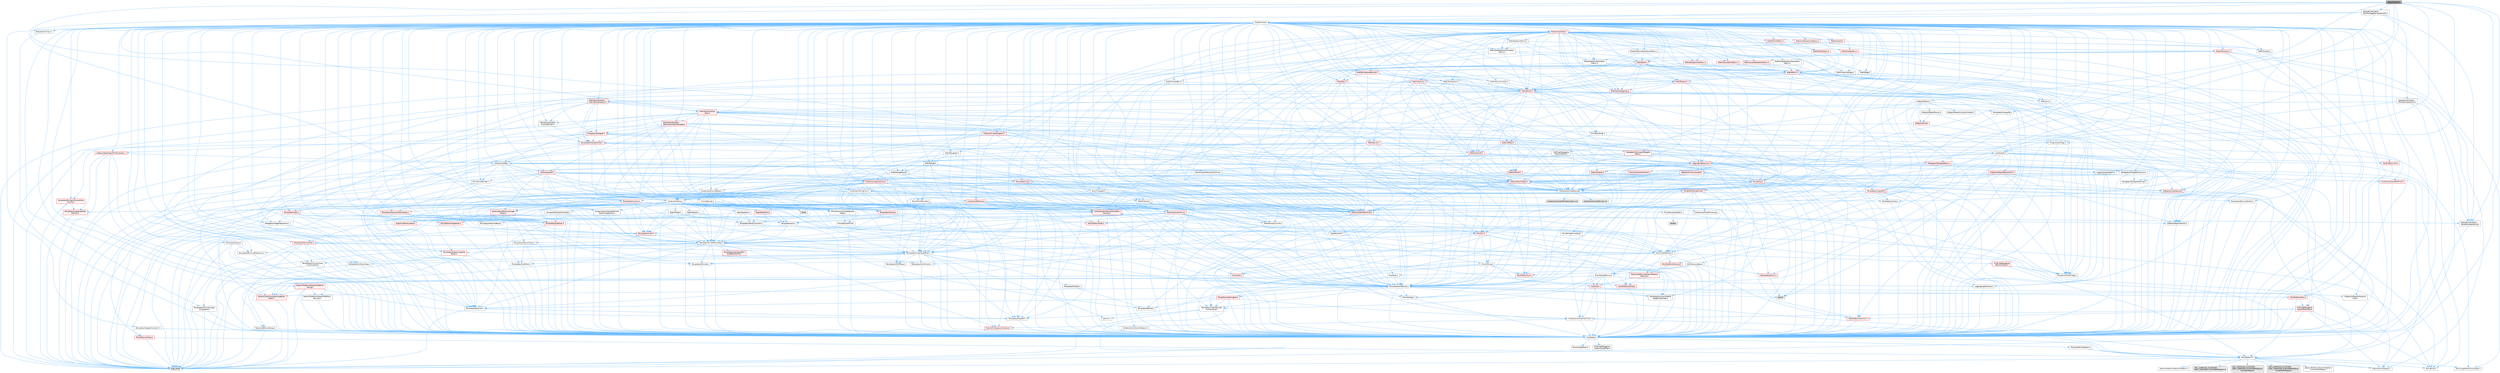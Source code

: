 digraph "ObjectReader.h"
{
 // INTERACTIVE_SVG=YES
 // LATEX_PDF_SIZE
  bgcolor="transparent";
  edge [fontname=Helvetica,fontsize=10,labelfontname=Helvetica,labelfontsize=10];
  node [fontname=Helvetica,fontsize=10,shape=box,height=0.2,width=0.4];
  Node1 [id="Node000001",label="ObjectReader.h",height=0.2,width=0.4,color="gray40", fillcolor="grey60", style="filled", fontcolor="black",tooltip=" "];
  Node1 -> Node2 [id="edge1_Node000001_Node000002",color="steelblue1",style="solid",tooltip=" "];
  Node2 [id="Node000002",label="Containers/Array.h",height=0.2,width=0.4,color="grey40", fillcolor="white", style="filled",URL="$df/dd0/Array_8h.html",tooltip=" "];
  Node2 -> Node3 [id="edge2_Node000002_Node000003",color="steelblue1",style="solid",tooltip=" "];
  Node3 [id="Node000003",label="CoreTypes.h",height=0.2,width=0.4,color="grey40", fillcolor="white", style="filled",URL="$dc/dec/CoreTypes_8h.html",tooltip=" "];
  Node3 -> Node4 [id="edge3_Node000003_Node000004",color="steelblue1",style="solid",tooltip=" "];
  Node4 [id="Node000004",label="HAL/Platform.h",height=0.2,width=0.4,color="grey40", fillcolor="white", style="filled",URL="$d9/dd0/Platform_8h.html",tooltip=" "];
  Node4 -> Node5 [id="edge4_Node000004_Node000005",color="steelblue1",style="solid",tooltip=" "];
  Node5 [id="Node000005",label="Misc/Build.h",height=0.2,width=0.4,color="grey40", fillcolor="white", style="filled",URL="$d3/dbb/Build_8h.html",tooltip=" "];
  Node4 -> Node6 [id="edge5_Node000004_Node000006",color="steelblue1",style="solid",tooltip=" "];
  Node6 [id="Node000006",label="Misc/LargeWorldCoordinates.h",height=0.2,width=0.4,color="grey40", fillcolor="white", style="filled",URL="$d2/dcb/LargeWorldCoordinates_8h.html",tooltip=" "];
  Node4 -> Node7 [id="edge6_Node000004_Node000007",color="steelblue1",style="solid",tooltip=" "];
  Node7 [id="Node000007",label="type_traits",height=0.2,width=0.4,color="grey60", fillcolor="#E0E0E0", style="filled",tooltip=" "];
  Node4 -> Node8 [id="edge7_Node000004_Node000008",color="steelblue1",style="solid",tooltip=" "];
  Node8 [id="Node000008",label="PreprocessorHelpers.h",height=0.2,width=0.4,color="grey40", fillcolor="white", style="filled",URL="$db/ddb/PreprocessorHelpers_8h.html",tooltip=" "];
  Node4 -> Node9 [id="edge8_Node000004_Node000009",color="steelblue1",style="solid",tooltip=" "];
  Node9 [id="Node000009",label="UBT_COMPILED_PLATFORM\l/UBT_COMPILED_PLATFORMPlatform\lCompilerPreSetup.h",height=0.2,width=0.4,color="grey60", fillcolor="#E0E0E0", style="filled",tooltip=" "];
  Node4 -> Node10 [id="edge9_Node000004_Node000010",color="steelblue1",style="solid",tooltip=" "];
  Node10 [id="Node000010",label="GenericPlatform/GenericPlatform\lCompilerPreSetup.h",height=0.2,width=0.4,color="grey40", fillcolor="white", style="filled",URL="$d9/dc8/GenericPlatformCompilerPreSetup_8h.html",tooltip=" "];
  Node4 -> Node11 [id="edge10_Node000004_Node000011",color="steelblue1",style="solid",tooltip=" "];
  Node11 [id="Node000011",label="GenericPlatform/GenericPlatform.h",height=0.2,width=0.4,color="grey40", fillcolor="white", style="filled",URL="$d6/d84/GenericPlatform_8h.html",tooltip=" "];
  Node4 -> Node12 [id="edge11_Node000004_Node000012",color="steelblue1",style="solid",tooltip=" "];
  Node12 [id="Node000012",label="UBT_COMPILED_PLATFORM\l/UBT_COMPILED_PLATFORMPlatform.h",height=0.2,width=0.4,color="grey60", fillcolor="#E0E0E0", style="filled",tooltip=" "];
  Node4 -> Node13 [id="edge12_Node000004_Node000013",color="steelblue1",style="solid",tooltip=" "];
  Node13 [id="Node000013",label="UBT_COMPILED_PLATFORM\l/UBT_COMPILED_PLATFORMPlatform\lCompilerSetup.h",height=0.2,width=0.4,color="grey60", fillcolor="#E0E0E0", style="filled",tooltip=" "];
  Node3 -> Node14 [id="edge13_Node000003_Node000014",color="steelblue1",style="solid",tooltip=" "];
  Node14 [id="Node000014",label="ProfilingDebugging\l/UMemoryDefines.h",height=0.2,width=0.4,color="grey40", fillcolor="white", style="filled",URL="$d2/da2/UMemoryDefines_8h.html",tooltip=" "];
  Node3 -> Node15 [id="edge14_Node000003_Node000015",color="steelblue1",style="solid",tooltip=" "];
  Node15 [id="Node000015",label="Misc/CoreMiscDefines.h",height=0.2,width=0.4,color="grey40", fillcolor="white", style="filled",URL="$da/d38/CoreMiscDefines_8h.html",tooltip=" "];
  Node15 -> Node4 [id="edge15_Node000015_Node000004",color="steelblue1",style="solid",tooltip=" "];
  Node15 -> Node8 [id="edge16_Node000015_Node000008",color="steelblue1",style="solid",tooltip=" "];
  Node3 -> Node16 [id="edge17_Node000003_Node000016",color="steelblue1",style="solid",tooltip=" "];
  Node16 [id="Node000016",label="Misc/CoreDefines.h",height=0.2,width=0.4,color="grey40", fillcolor="white", style="filled",URL="$d3/dd2/CoreDefines_8h.html",tooltip=" "];
  Node2 -> Node17 [id="edge18_Node000002_Node000017",color="steelblue1",style="solid",tooltip=" "];
  Node17 [id="Node000017",label="Misc/AssertionMacros.h",height=0.2,width=0.4,color="grey40", fillcolor="white", style="filled",URL="$d0/dfa/AssertionMacros_8h.html",tooltip=" "];
  Node17 -> Node3 [id="edge19_Node000017_Node000003",color="steelblue1",style="solid",tooltip=" "];
  Node17 -> Node4 [id="edge20_Node000017_Node000004",color="steelblue1",style="solid",tooltip=" "];
  Node17 -> Node18 [id="edge21_Node000017_Node000018",color="steelblue1",style="solid",tooltip=" "];
  Node18 [id="Node000018",label="HAL/PlatformMisc.h",height=0.2,width=0.4,color="red", fillcolor="#FFF0F0", style="filled",URL="$d0/df5/PlatformMisc_8h.html",tooltip=" "];
  Node18 -> Node3 [id="edge22_Node000018_Node000003",color="steelblue1",style="solid",tooltip=" "];
  Node18 -> Node46 [id="edge23_Node000018_Node000046",color="steelblue1",style="solid",tooltip=" "];
  Node46 [id="Node000046",label="ProfilingDebugging\l/CpuProfilerTrace.h",height=0.2,width=0.4,color="red", fillcolor="#FFF0F0", style="filled",URL="$da/dcb/CpuProfilerTrace_8h.html",tooltip=" "];
  Node46 -> Node3 [id="edge24_Node000046_Node000003",color="steelblue1",style="solid",tooltip=" "];
  Node46 -> Node26 [id="edge25_Node000046_Node000026",color="steelblue1",style="solid",tooltip=" "];
  Node26 [id="Node000026",label="Containers/ContainersFwd.h",height=0.2,width=0.4,color="grey40", fillcolor="white", style="filled",URL="$d4/d0a/ContainersFwd_8h.html",tooltip=" "];
  Node26 -> Node4 [id="edge26_Node000026_Node000004",color="steelblue1",style="solid",tooltip=" "];
  Node26 -> Node3 [id="edge27_Node000026_Node000003",color="steelblue1",style="solid",tooltip=" "];
  Node26 -> Node23 [id="edge28_Node000026_Node000023",color="steelblue1",style="solid",tooltip=" "];
  Node23 [id="Node000023",label="Traits/IsContiguousContainer.h",height=0.2,width=0.4,color="red", fillcolor="#FFF0F0", style="filled",URL="$d5/d3c/IsContiguousContainer_8h.html",tooltip=" "];
  Node23 -> Node3 [id="edge29_Node000023_Node000003",color="steelblue1",style="solid",tooltip=" "];
  Node46 -> Node47 [id="edge30_Node000046_Node000047",color="steelblue1",style="solid",tooltip=" "];
  Node47 [id="Node000047",label="HAL/PlatformAtomics.h",height=0.2,width=0.4,color="red", fillcolor="#FFF0F0", style="filled",URL="$d3/d36/PlatformAtomics_8h.html",tooltip=" "];
  Node47 -> Node3 [id="edge31_Node000047_Node000003",color="steelblue1",style="solid",tooltip=" "];
  Node46 -> Node8 [id="edge32_Node000046_Node000008",color="steelblue1",style="solid",tooltip=" "];
  Node46 -> Node5 [id="edge33_Node000046_Node000005",color="steelblue1",style="solid",tooltip=" "];
  Node17 -> Node8 [id="edge34_Node000017_Node000008",color="steelblue1",style="solid",tooltip=" "];
  Node17 -> Node54 [id="edge35_Node000017_Node000054",color="steelblue1",style="solid",tooltip=" "];
  Node54 [id="Node000054",label="Templates/EnableIf.h",height=0.2,width=0.4,color="grey40", fillcolor="white", style="filled",URL="$d7/d60/EnableIf_8h.html",tooltip=" "];
  Node54 -> Node3 [id="edge36_Node000054_Node000003",color="steelblue1",style="solid",tooltip=" "];
  Node17 -> Node55 [id="edge37_Node000017_Node000055",color="steelblue1",style="solid",tooltip=" "];
  Node55 [id="Node000055",label="Templates/IsArrayOrRefOf\lTypeByPredicate.h",height=0.2,width=0.4,color="grey40", fillcolor="white", style="filled",URL="$d6/da1/IsArrayOrRefOfTypeByPredicate_8h.html",tooltip=" "];
  Node55 -> Node3 [id="edge38_Node000055_Node000003",color="steelblue1",style="solid",tooltip=" "];
  Node17 -> Node56 [id="edge39_Node000017_Node000056",color="steelblue1",style="solid",tooltip=" "];
  Node56 [id="Node000056",label="Templates/IsValidVariadic\lFunctionArg.h",height=0.2,width=0.4,color="grey40", fillcolor="white", style="filled",URL="$d0/dc8/IsValidVariadicFunctionArg_8h.html",tooltip=" "];
  Node56 -> Node3 [id="edge40_Node000056_Node000003",color="steelblue1",style="solid",tooltip=" "];
  Node56 -> Node57 [id="edge41_Node000056_Node000057",color="steelblue1",style="solid",tooltip=" "];
  Node57 [id="Node000057",label="IsEnum.h",height=0.2,width=0.4,color="grey40", fillcolor="white", style="filled",URL="$d4/de5/IsEnum_8h.html",tooltip=" "];
  Node56 -> Node7 [id="edge42_Node000056_Node000007",color="steelblue1",style="solid",tooltip=" "];
  Node17 -> Node58 [id="edge43_Node000017_Node000058",color="steelblue1",style="solid",tooltip=" "];
  Node58 [id="Node000058",label="Traits/IsCharEncodingCompatible\lWith.h",height=0.2,width=0.4,color="red", fillcolor="#FFF0F0", style="filled",URL="$df/dd1/IsCharEncodingCompatibleWith_8h.html",tooltip=" "];
  Node58 -> Node7 [id="edge44_Node000058_Node000007",color="steelblue1",style="solid",tooltip=" "];
  Node17 -> Node60 [id="edge45_Node000017_Node000060",color="steelblue1",style="solid",tooltip=" "];
  Node60 [id="Node000060",label="Misc/VarArgs.h",height=0.2,width=0.4,color="grey40", fillcolor="white", style="filled",URL="$d5/d6f/VarArgs_8h.html",tooltip=" "];
  Node60 -> Node3 [id="edge46_Node000060_Node000003",color="steelblue1",style="solid",tooltip=" "];
  Node17 -> Node61 [id="edge47_Node000017_Node000061",color="steelblue1",style="solid",tooltip=" "];
  Node61 [id="Node000061",label="String/FormatStringSan.h",height=0.2,width=0.4,color="red", fillcolor="#FFF0F0", style="filled",URL="$d3/d8b/FormatStringSan_8h.html",tooltip=" "];
  Node61 -> Node7 [id="edge48_Node000061_Node000007",color="steelblue1",style="solid",tooltip=" "];
  Node61 -> Node3 [id="edge49_Node000061_Node000003",color="steelblue1",style="solid",tooltip=" "];
  Node61 -> Node62 [id="edge50_Node000061_Node000062",color="steelblue1",style="solid",tooltip=" "];
  Node62 [id="Node000062",label="Templates/Requires.h",height=0.2,width=0.4,color="grey40", fillcolor="white", style="filled",URL="$dc/d96/Requires_8h.html",tooltip=" "];
  Node62 -> Node54 [id="edge51_Node000062_Node000054",color="steelblue1",style="solid",tooltip=" "];
  Node62 -> Node7 [id="edge52_Node000062_Node000007",color="steelblue1",style="solid",tooltip=" "];
  Node61 -> Node63 [id="edge53_Node000061_Node000063",color="steelblue1",style="solid",tooltip=" "];
  Node63 [id="Node000063",label="Templates/Identity.h",height=0.2,width=0.4,color="grey40", fillcolor="white", style="filled",URL="$d0/dd5/Identity_8h.html",tooltip=" "];
  Node61 -> Node56 [id="edge54_Node000061_Node000056",color="steelblue1",style="solid",tooltip=" "];
  Node61 -> Node26 [id="edge55_Node000061_Node000026",color="steelblue1",style="solid",tooltip=" "];
  Node17 -> Node67 [id="edge56_Node000017_Node000067",color="steelblue1",style="solid",tooltip=" "];
  Node67 [id="Node000067",label="atomic",height=0.2,width=0.4,color="grey60", fillcolor="#E0E0E0", style="filled",tooltip=" "];
  Node2 -> Node68 [id="edge57_Node000002_Node000068",color="steelblue1",style="solid",tooltip=" "];
  Node68 [id="Node000068",label="Misc/IntrusiveUnsetOptional\lState.h",height=0.2,width=0.4,color="grey40", fillcolor="white", style="filled",URL="$d2/d0a/IntrusiveUnsetOptionalState_8h.html",tooltip=" "];
  Node68 -> Node69 [id="edge58_Node000068_Node000069",color="steelblue1",style="solid",tooltip=" "];
  Node69 [id="Node000069",label="Misc/OptionalFwd.h",height=0.2,width=0.4,color="grey40", fillcolor="white", style="filled",URL="$dc/d50/OptionalFwd_8h.html",tooltip=" "];
  Node2 -> Node70 [id="edge59_Node000002_Node000070",color="steelblue1",style="solid",tooltip=" "];
  Node70 [id="Node000070",label="Misc/ReverseIterate.h",height=0.2,width=0.4,color="grey40", fillcolor="white", style="filled",URL="$db/de3/ReverseIterate_8h.html",tooltip=" "];
  Node70 -> Node4 [id="edge60_Node000070_Node000004",color="steelblue1",style="solid",tooltip=" "];
  Node70 -> Node71 [id="edge61_Node000070_Node000071",color="steelblue1",style="solid",tooltip=" "];
  Node71 [id="Node000071",label="iterator",height=0.2,width=0.4,color="grey60", fillcolor="#E0E0E0", style="filled",tooltip=" "];
  Node2 -> Node72 [id="edge62_Node000002_Node000072",color="steelblue1",style="solid",tooltip=" "];
  Node72 [id="Node000072",label="HAL/UnrealMemory.h",height=0.2,width=0.4,color="grey40", fillcolor="white", style="filled",URL="$d9/d96/UnrealMemory_8h.html",tooltip=" "];
  Node72 -> Node3 [id="edge63_Node000072_Node000003",color="steelblue1",style="solid",tooltip=" "];
  Node72 -> Node73 [id="edge64_Node000072_Node000073",color="steelblue1",style="solid",tooltip=" "];
  Node73 [id="Node000073",label="GenericPlatform/GenericPlatform\lMemory.h",height=0.2,width=0.4,color="red", fillcolor="#FFF0F0", style="filled",URL="$dd/d22/GenericPlatformMemory_8h.html",tooltip=" "];
  Node73 -> Node25 [id="edge65_Node000073_Node000025",color="steelblue1",style="solid",tooltip=" "];
  Node25 [id="Node000025",label="CoreFwd.h",height=0.2,width=0.4,color="red", fillcolor="#FFF0F0", style="filled",URL="$d1/d1e/CoreFwd_8h.html",tooltip=" "];
  Node25 -> Node3 [id="edge66_Node000025_Node000003",color="steelblue1",style="solid",tooltip=" "];
  Node25 -> Node26 [id="edge67_Node000025_Node000026",color="steelblue1",style="solid",tooltip=" "];
  Node25 -> Node28 [id="edge68_Node000025_Node000028",color="steelblue1",style="solid",tooltip=" "];
  Node28 [id="Node000028",label="UObject/UObjectHierarchy\lFwd.h",height=0.2,width=0.4,color="grey40", fillcolor="white", style="filled",URL="$d3/d13/UObjectHierarchyFwd_8h.html",tooltip=" "];
  Node73 -> Node3 [id="edge69_Node000073_Node000003",color="steelblue1",style="solid",tooltip=" "];
  Node73 -> Node74 [id="edge70_Node000073_Node000074",color="steelblue1",style="solid",tooltip=" "];
  Node74 [id="Node000074",label="HAL/PlatformString.h",height=0.2,width=0.4,color="red", fillcolor="#FFF0F0", style="filled",URL="$db/db5/PlatformString_8h.html",tooltip=" "];
  Node74 -> Node3 [id="edge71_Node000074_Node000003",color="steelblue1",style="solid",tooltip=" "];
  Node72 -> Node76 [id="edge72_Node000072_Node000076",color="steelblue1",style="solid",tooltip=" "];
  Node76 [id="Node000076",label="HAL/MemoryBase.h",height=0.2,width=0.4,color="grey40", fillcolor="white", style="filled",URL="$d6/d9f/MemoryBase_8h.html",tooltip=" "];
  Node76 -> Node3 [id="edge73_Node000076_Node000003",color="steelblue1",style="solid",tooltip=" "];
  Node76 -> Node47 [id="edge74_Node000076_Node000047",color="steelblue1",style="solid",tooltip=" "];
  Node76 -> Node30 [id="edge75_Node000076_Node000030",color="steelblue1",style="solid",tooltip=" "];
  Node30 [id="Node000030",label="HAL/PlatformCrt.h",height=0.2,width=0.4,color="red", fillcolor="#FFF0F0", style="filled",URL="$d8/d75/PlatformCrt_8h.html",tooltip=" "];
  Node76 -> Node77 [id="edge76_Node000076_Node000077",color="steelblue1",style="solid",tooltip=" "];
  Node77 [id="Node000077",label="Misc/Exec.h",height=0.2,width=0.4,color="grey40", fillcolor="white", style="filled",URL="$de/ddb/Exec_8h.html",tooltip=" "];
  Node77 -> Node3 [id="edge77_Node000077_Node000003",color="steelblue1",style="solid",tooltip=" "];
  Node77 -> Node17 [id="edge78_Node000077_Node000017",color="steelblue1",style="solid",tooltip=" "];
  Node76 -> Node78 [id="edge79_Node000076_Node000078",color="steelblue1",style="solid",tooltip=" "];
  Node78 [id="Node000078",label="Misc/OutputDevice.h",height=0.2,width=0.4,color="grey40", fillcolor="white", style="filled",URL="$d7/d32/OutputDevice_8h.html",tooltip=" "];
  Node78 -> Node25 [id="edge80_Node000078_Node000025",color="steelblue1",style="solid",tooltip=" "];
  Node78 -> Node3 [id="edge81_Node000078_Node000003",color="steelblue1",style="solid",tooltip=" "];
  Node78 -> Node79 [id="edge82_Node000078_Node000079",color="steelblue1",style="solid",tooltip=" "];
  Node79 [id="Node000079",label="Logging/LogVerbosity.h",height=0.2,width=0.4,color="grey40", fillcolor="white", style="filled",URL="$d2/d8f/LogVerbosity_8h.html",tooltip=" "];
  Node79 -> Node3 [id="edge83_Node000079_Node000003",color="steelblue1",style="solid",tooltip=" "];
  Node78 -> Node60 [id="edge84_Node000078_Node000060",color="steelblue1",style="solid",tooltip=" "];
  Node78 -> Node55 [id="edge85_Node000078_Node000055",color="steelblue1",style="solid",tooltip=" "];
  Node78 -> Node56 [id="edge86_Node000078_Node000056",color="steelblue1",style="solid",tooltip=" "];
  Node78 -> Node58 [id="edge87_Node000078_Node000058",color="steelblue1",style="solid",tooltip=" "];
  Node76 -> Node80 [id="edge88_Node000076_Node000080",color="steelblue1",style="solid",tooltip=" "];
  Node80 [id="Node000080",label="Templates/Atomic.h",height=0.2,width=0.4,color="red", fillcolor="#FFF0F0", style="filled",URL="$d3/d91/Atomic_8h.html",tooltip=" "];
  Node80 -> Node67 [id="edge89_Node000080_Node000067",color="steelblue1",style="solid",tooltip=" "];
  Node72 -> Node89 [id="edge90_Node000072_Node000089",color="steelblue1",style="solid",tooltip=" "];
  Node89 [id="Node000089",label="HAL/PlatformMemory.h",height=0.2,width=0.4,color="red", fillcolor="#FFF0F0", style="filled",URL="$de/d68/PlatformMemory_8h.html",tooltip=" "];
  Node89 -> Node3 [id="edge91_Node000089_Node000003",color="steelblue1",style="solid",tooltip=" "];
  Node89 -> Node73 [id="edge92_Node000089_Node000073",color="steelblue1",style="solid",tooltip=" "];
  Node72 -> Node91 [id="edge93_Node000072_Node000091",color="steelblue1",style="solid",tooltip=" "];
  Node91 [id="Node000091",label="ProfilingDebugging\l/MemoryTrace.h",height=0.2,width=0.4,color="red", fillcolor="#FFF0F0", style="filled",URL="$da/dd7/MemoryTrace_8h.html",tooltip=" "];
  Node91 -> Node4 [id="edge94_Node000091_Node000004",color="steelblue1",style="solid",tooltip=" "];
  Node91 -> Node42 [id="edge95_Node000091_Node000042",color="steelblue1",style="solid",tooltip=" "];
  Node42 [id="Node000042",label="Misc/EnumClassFlags.h",height=0.2,width=0.4,color="grey40", fillcolor="white", style="filled",URL="$d8/de7/EnumClassFlags_8h.html",tooltip=" "];
  Node72 -> Node92 [id="edge96_Node000072_Node000092",color="steelblue1",style="solid",tooltip=" "];
  Node92 [id="Node000092",label="Templates/IsPointer.h",height=0.2,width=0.4,color="grey40", fillcolor="white", style="filled",URL="$d7/d05/IsPointer_8h.html",tooltip=" "];
  Node92 -> Node3 [id="edge97_Node000092_Node000003",color="steelblue1",style="solid",tooltip=" "];
  Node2 -> Node93 [id="edge98_Node000002_Node000093",color="steelblue1",style="solid",tooltip=" "];
  Node93 [id="Node000093",label="Templates/UnrealTypeTraits.h",height=0.2,width=0.4,color="grey40", fillcolor="white", style="filled",URL="$d2/d2d/UnrealTypeTraits_8h.html",tooltip=" "];
  Node93 -> Node3 [id="edge99_Node000093_Node000003",color="steelblue1",style="solid",tooltip=" "];
  Node93 -> Node92 [id="edge100_Node000093_Node000092",color="steelblue1",style="solid",tooltip=" "];
  Node93 -> Node17 [id="edge101_Node000093_Node000017",color="steelblue1",style="solid",tooltip=" "];
  Node93 -> Node85 [id="edge102_Node000093_Node000085",color="steelblue1",style="solid",tooltip=" "];
  Node85 [id="Node000085",label="Templates/AndOrNot.h",height=0.2,width=0.4,color="grey40", fillcolor="white", style="filled",URL="$db/d0a/AndOrNot_8h.html",tooltip=" "];
  Node85 -> Node3 [id="edge103_Node000085_Node000003",color="steelblue1",style="solid",tooltip=" "];
  Node93 -> Node54 [id="edge104_Node000093_Node000054",color="steelblue1",style="solid",tooltip=" "];
  Node93 -> Node94 [id="edge105_Node000093_Node000094",color="steelblue1",style="solid",tooltip=" "];
  Node94 [id="Node000094",label="Templates/IsArithmetic.h",height=0.2,width=0.4,color="grey40", fillcolor="white", style="filled",URL="$d2/d5d/IsArithmetic_8h.html",tooltip=" "];
  Node94 -> Node3 [id="edge106_Node000094_Node000003",color="steelblue1",style="solid",tooltip=" "];
  Node93 -> Node57 [id="edge107_Node000093_Node000057",color="steelblue1",style="solid",tooltip=" "];
  Node93 -> Node95 [id="edge108_Node000093_Node000095",color="steelblue1",style="solid",tooltip=" "];
  Node95 [id="Node000095",label="Templates/Models.h",height=0.2,width=0.4,color="grey40", fillcolor="white", style="filled",URL="$d3/d0c/Models_8h.html",tooltip=" "];
  Node95 -> Node63 [id="edge109_Node000095_Node000063",color="steelblue1",style="solid",tooltip=" "];
  Node93 -> Node96 [id="edge110_Node000093_Node000096",color="steelblue1",style="solid",tooltip=" "];
  Node96 [id="Node000096",label="Templates/IsPODType.h",height=0.2,width=0.4,color="grey40", fillcolor="white", style="filled",URL="$d7/db1/IsPODType_8h.html",tooltip=" "];
  Node96 -> Node3 [id="edge111_Node000096_Node000003",color="steelblue1",style="solid",tooltip=" "];
  Node93 -> Node97 [id="edge112_Node000093_Node000097",color="steelblue1",style="solid",tooltip=" "];
  Node97 [id="Node000097",label="Templates/IsUECoreType.h",height=0.2,width=0.4,color="grey40", fillcolor="white", style="filled",URL="$d1/db8/IsUECoreType_8h.html",tooltip=" "];
  Node97 -> Node3 [id="edge113_Node000097_Node000003",color="steelblue1",style="solid",tooltip=" "];
  Node97 -> Node7 [id="edge114_Node000097_Node000007",color="steelblue1",style="solid",tooltip=" "];
  Node93 -> Node86 [id="edge115_Node000093_Node000086",color="steelblue1",style="solid",tooltip=" "];
  Node86 [id="Node000086",label="Templates/IsTriviallyCopy\lConstructible.h",height=0.2,width=0.4,color="grey40", fillcolor="white", style="filled",URL="$d3/d78/IsTriviallyCopyConstructible_8h.html",tooltip=" "];
  Node86 -> Node3 [id="edge116_Node000086_Node000003",color="steelblue1",style="solid",tooltip=" "];
  Node86 -> Node7 [id="edge117_Node000086_Node000007",color="steelblue1",style="solid",tooltip=" "];
  Node2 -> Node98 [id="edge118_Node000002_Node000098",color="steelblue1",style="solid",tooltip=" "];
  Node98 [id="Node000098",label="Templates/UnrealTemplate.h",height=0.2,width=0.4,color="grey40", fillcolor="white", style="filled",URL="$d4/d24/UnrealTemplate_8h.html",tooltip=" "];
  Node98 -> Node3 [id="edge119_Node000098_Node000003",color="steelblue1",style="solid",tooltip=" "];
  Node98 -> Node92 [id="edge120_Node000098_Node000092",color="steelblue1",style="solid",tooltip=" "];
  Node98 -> Node72 [id="edge121_Node000098_Node000072",color="steelblue1",style="solid",tooltip=" "];
  Node98 -> Node99 [id="edge122_Node000098_Node000099",color="steelblue1",style="solid",tooltip=" "];
  Node99 [id="Node000099",label="Templates/CopyQualifiers\lAndRefsFromTo.h",height=0.2,width=0.4,color="red", fillcolor="#FFF0F0", style="filled",URL="$d3/db3/CopyQualifiersAndRefsFromTo_8h.html",tooltip=" "];
  Node98 -> Node93 [id="edge123_Node000098_Node000093",color="steelblue1",style="solid",tooltip=" "];
  Node98 -> Node101 [id="edge124_Node000098_Node000101",color="steelblue1",style="solid",tooltip=" "];
  Node101 [id="Node000101",label="Templates/RemoveReference.h",height=0.2,width=0.4,color="grey40", fillcolor="white", style="filled",URL="$da/dbe/RemoveReference_8h.html",tooltip=" "];
  Node101 -> Node3 [id="edge125_Node000101_Node000003",color="steelblue1",style="solid",tooltip=" "];
  Node98 -> Node62 [id="edge126_Node000098_Node000062",color="steelblue1",style="solid",tooltip=" "];
  Node98 -> Node102 [id="edge127_Node000098_Node000102",color="steelblue1",style="solid",tooltip=" "];
  Node102 [id="Node000102",label="Templates/TypeCompatible\lBytes.h",height=0.2,width=0.4,color="red", fillcolor="#FFF0F0", style="filled",URL="$df/d0a/TypeCompatibleBytes_8h.html",tooltip=" "];
  Node102 -> Node3 [id="edge128_Node000102_Node000003",color="steelblue1",style="solid",tooltip=" "];
  Node102 -> Node7 [id="edge129_Node000102_Node000007",color="steelblue1",style="solid",tooltip=" "];
  Node98 -> Node63 [id="edge130_Node000098_Node000063",color="steelblue1",style="solid",tooltip=" "];
  Node98 -> Node23 [id="edge131_Node000098_Node000023",color="steelblue1",style="solid",tooltip=" "];
  Node98 -> Node103 [id="edge132_Node000098_Node000103",color="steelblue1",style="solid",tooltip=" "];
  Node103 [id="Node000103",label="Traits/UseBitwiseSwap.h",height=0.2,width=0.4,color="grey40", fillcolor="white", style="filled",URL="$db/df3/UseBitwiseSwap_8h.html",tooltip=" "];
  Node103 -> Node3 [id="edge133_Node000103_Node000003",color="steelblue1",style="solid",tooltip=" "];
  Node103 -> Node7 [id="edge134_Node000103_Node000007",color="steelblue1",style="solid",tooltip=" "];
  Node98 -> Node7 [id="edge135_Node000098_Node000007",color="steelblue1",style="solid",tooltip=" "];
  Node2 -> Node104 [id="edge136_Node000002_Node000104",color="steelblue1",style="solid",tooltip=" "];
  Node104 [id="Node000104",label="Containers/AllowShrinking.h",height=0.2,width=0.4,color="grey40", fillcolor="white", style="filled",URL="$d7/d1a/AllowShrinking_8h.html",tooltip=" "];
  Node104 -> Node3 [id="edge137_Node000104_Node000003",color="steelblue1",style="solid",tooltip=" "];
  Node2 -> Node105 [id="edge138_Node000002_Node000105",color="steelblue1",style="solid",tooltip=" "];
  Node105 [id="Node000105",label="Containers/ContainerAllocation\lPolicies.h",height=0.2,width=0.4,color="red", fillcolor="#FFF0F0", style="filled",URL="$d7/dff/ContainerAllocationPolicies_8h.html",tooltip=" "];
  Node105 -> Node3 [id="edge139_Node000105_Node000003",color="steelblue1",style="solid",tooltip=" "];
  Node105 -> Node106 [id="edge140_Node000105_Node000106",color="steelblue1",style="solid",tooltip=" "];
  Node106 [id="Node000106",label="Containers/ContainerHelpers.h",height=0.2,width=0.4,color="grey40", fillcolor="white", style="filled",URL="$d7/d33/ContainerHelpers_8h.html",tooltip=" "];
  Node106 -> Node3 [id="edge141_Node000106_Node000003",color="steelblue1",style="solid",tooltip=" "];
  Node105 -> Node105 [id="edge142_Node000105_Node000105",color="steelblue1",style="solid",tooltip=" "];
  Node105 -> Node107 [id="edge143_Node000105_Node000107",color="steelblue1",style="solid",tooltip=" "];
  Node107 [id="Node000107",label="HAL/PlatformMath.h",height=0.2,width=0.4,color="red", fillcolor="#FFF0F0", style="filled",URL="$dc/d53/PlatformMath_8h.html",tooltip=" "];
  Node107 -> Node3 [id="edge144_Node000107_Node000003",color="steelblue1",style="solid",tooltip=" "];
  Node105 -> Node72 [id="edge145_Node000105_Node000072",color="steelblue1",style="solid",tooltip=" "];
  Node105 -> Node40 [id="edge146_Node000105_Node000040",color="steelblue1",style="solid",tooltip=" "];
  Node40 [id="Node000040",label="Math/NumericLimits.h",height=0.2,width=0.4,color="grey40", fillcolor="white", style="filled",URL="$df/d1b/NumericLimits_8h.html",tooltip=" "];
  Node40 -> Node3 [id="edge147_Node000040_Node000003",color="steelblue1",style="solid",tooltip=" "];
  Node105 -> Node17 [id="edge148_Node000105_Node000017",color="steelblue1",style="solid",tooltip=" "];
  Node105 -> Node116 [id="edge149_Node000105_Node000116",color="steelblue1",style="solid",tooltip=" "];
  Node116 [id="Node000116",label="Templates/MemoryOps.h",height=0.2,width=0.4,color="red", fillcolor="#FFF0F0", style="filled",URL="$db/dea/MemoryOps_8h.html",tooltip=" "];
  Node116 -> Node3 [id="edge150_Node000116_Node000003",color="steelblue1",style="solid",tooltip=" "];
  Node116 -> Node72 [id="edge151_Node000116_Node000072",color="steelblue1",style="solid",tooltip=" "];
  Node116 -> Node87 [id="edge152_Node000116_Node000087",color="steelblue1",style="solid",tooltip=" "];
  Node87 [id="Node000087",label="Templates/IsTriviallyCopy\lAssignable.h",height=0.2,width=0.4,color="grey40", fillcolor="white", style="filled",URL="$d2/df2/IsTriviallyCopyAssignable_8h.html",tooltip=" "];
  Node87 -> Node3 [id="edge153_Node000087_Node000003",color="steelblue1",style="solid",tooltip=" "];
  Node87 -> Node7 [id="edge154_Node000087_Node000007",color="steelblue1",style="solid",tooltip=" "];
  Node116 -> Node86 [id="edge155_Node000116_Node000086",color="steelblue1",style="solid",tooltip=" "];
  Node116 -> Node62 [id="edge156_Node000116_Node000062",color="steelblue1",style="solid",tooltip=" "];
  Node116 -> Node93 [id="edge157_Node000116_Node000093",color="steelblue1",style="solid",tooltip=" "];
  Node116 -> Node103 [id="edge158_Node000116_Node000103",color="steelblue1",style="solid",tooltip=" "];
  Node116 -> Node7 [id="edge159_Node000116_Node000007",color="steelblue1",style="solid",tooltip=" "];
  Node105 -> Node102 [id="edge160_Node000105_Node000102",color="steelblue1",style="solid",tooltip=" "];
  Node105 -> Node7 [id="edge161_Node000105_Node000007",color="steelblue1",style="solid",tooltip=" "];
  Node2 -> Node117 [id="edge162_Node000002_Node000117",color="steelblue1",style="solid",tooltip=" "];
  Node117 [id="Node000117",label="Containers/ContainerElement\lTypeCompatibility.h",height=0.2,width=0.4,color="grey40", fillcolor="white", style="filled",URL="$df/ddf/ContainerElementTypeCompatibility_8h.html",tooltip=" "];
  Node117 -> Node3 [id="edge163_Node000117_Node000003",color="steelblue1",style="solid",tooltip=" "];
  Node117 -> Node93 [id="edge164_Node000117_Node000093",color="steelblue1",style="solid",tooltip=" "];
  Node2 -> Node118 [id="edge165_Node000002_Node000118",color="steelblue1",style="solid",tooltip=" "];
  Node118 [id="Node000118",label="Serialization/Archive.h",height=0.2,width=0.4,color="red", fillcolor="#FFF0F0", style="filled",URL="$d7/d3b/Archive_8h.html",tooltip=" "];
  Node118 -> Node25 [id="edge166_Node000118_Node000025",color="steelblue1",style="solid",tooltip=" "];
  Node118 -> Node3 [id="edge167_Node000118_Node000003",color="steelblue1",style="solid",tooltip=" "];
  Node118 -> Node119 [id="edge168_Node000118_Node000119",color="steelblue1",style="solid",tooltip=" "];
  Node119 [id="Node000119",label="HAL/PlatformProperties.h",height=0.2,width=0.4,color="red", fillcolor="#FFF0F0", style="filled",URL="$d9/db0/PlatformProperties_8h.html",tooltip=" "];
  Node119 -> Node3 [id="edge169_Node000119_Node000003",color="steelblue1",style="solid",tooltip=" "];
  Node118 -> Node122 [id="edge170_Node000118_Node000122",color="steelblue1",style="solid",tooltip=" "];
  Node122 [id="Node000122",label="Internationalization\l/TextNamespaceFwd.h",height=0.2,width=0.4,color="grey40", fillcolor="white", style="filled",URL="$d8/d97/TextNamespaceFwd_8h.html",tooltip=" "];
  Node122 -> Node3 [id="edge171_Node000122_Node000003",color="steelblue1",style="solid",tooltip=" "];
  Node118 -> Node17 [id="edge172_Node000118_Node000017",color="steelblue1",style="solid",tooltip=" "];
  Node118 -> Node5 [id="edge173_Node000118_Node000005",color="steelblue1",style="solid",tooltip=" "];
  Node118 -> Node123 [id="edge174_Node000118_Node000123",color="steelblue1",style="solid",tooltip=" "];
  Node123 [id="Node000123",label="Misc/EngineVersionBase.h",height=0.2,width=0.4,color="grey40", fillcolor="white", style="filled",URL="$d5/d2b/EngineVersionBase_8h.html",tooltip=" "];
  Node123 -> Node3 [id="edge175_Node000123_Node000003",color="steelblue1",style="solid",tooltip=" "];
  Node118 -> Node60 [id="edge176_Node000118_Node000060",color="steelblue1",style="solid",tooltip=" "];
  Node118 -> Node54 [id="edge177_Node000118_Node000054",color="steelblue1",style="solid",tooltip=" "];
  Node118 -> Node55 [id="edge178_Node000118_Node000055",color="steelblue1",style="solid",tooltip=" "];
  Node118 -> Node126 [id="edge179_Node000118_Node000126",color="steelblue1",style="solid",tooltip=" "];
  Node126 [id="Node000126",label="Templates/IsEnumClass.h",height=0.2,width=0.4,color="grey40", fillcolor="white", style="filled",URL="$d7/d15/IsEnumClass_8h.html",tooltip=" "];
  Node126 -> Node3 [id="edge180_Node000126_Node000003",color="steelblue1",style="solid",tooltip=" "];
  Node126 -> Node85 [id="edge181_Node000126_Node000085",color="steelblue1",style="solid",tooltip=" "];
  Node118 -> Node56 [id="edge182_Node000118_Node000056",color="steelblue1",style="solid",tooltip=" "];
  Node118 -> Node98 [id="edge183_Node000118_Node000098",color="steelblue1",style="solid",tooltip=" "];
  Node118 -> Node58 [id="edge184_Node000118_Node000058",color="steelblue1",style="solid",tooltip=" "];
  Node118 -> Node127 [id="edge185_Node000118_Node000127",color="steelblue1",style="solid",tooltip=" "];
  Node127 [id="Node000127",label="UObject/ObjectVersion.h",height=0.2,width=0.4,color="grey40", fillcolor="white", style="filled",URL="$da/d63/ObjectVersion_8h.html",tooltip=" "];
  Node127 -> Node3 [id="edge186_Node000127_Node000003",color="steelblue1",style="solid",tooltip=" "];
  Node2 -> Node128 [id="edge187_Node000002_Node000128",color="steelblue1",style="solid",tooltip=" "];
  Node128 [id="Node000128",label="Serialization/MemoryImage\lWriter.h",height=0.2,width=0.4,color="red", fillcolor="#FFF0F0", style="filled",URL="$d0/d08/MemoryImageWriter_8h.html",tooltip=" "];
  Node128 -> Node3 [id="edge188_Node000128_Node000003",color="steelblue1",style="solid",tooltip=" "];
  Node2 -> Node142 [id="edge189_Node000002_Node000142",color="steelblue1",style="solid",tooltip=" "];
  Node142 [id="Node000142",label="Algo/Heapify.h",height=0.2,width=0.4,color="grey40", fillcolor="white", style="filled",URL="$d0/d2a/Heapify_8h.html",tooltip=" "];
  Node142 -> Node143 [id="edge190_Node000142_Node000143",color="steelblue1",style="solid",tooltip=" "];
  Node143 [id="Node000143",label="Algo/Impl/BinaryHeap.h",height=0.2,width=0.4,color="red", fillcolor="#FFF0F0", style="filled",URL="$d7/da3/Algo_2Impl_2BinaryHeap_8h.html",tooltip=" "];
  Node143 -> Node144 [id="edge191_Node000143_Node000144",color="steelblue1",style="solid",tooltip=" "];
  Node144 [id="Node000144",label="Templates/Invoke.h",height=0.2,width=0.4,color="red", fillcolor="#FFF0F0", style="filled",URL="$d7/deb/Invoke_8h.html",tooltip=" "];
  Node144 -> Node3 [id="edge192_Node000144_Node000003",color="steelblue1",style="solid",tooltip=" "];
  Node144 -> Node98 [id="edge193_Node000144_Node000098",color="steelblue1",style="solid",tooltip=" "];
  Node144 -> Node7 [id="edge194_Node000144_Node000007",color="steelblue1",style="solid",tooltip=" "];
  Node143 -> Node7 [id="edge195_Node000143_Node000007",color="steelblue1",style="solid",tooltip=" "];
  Node142 -> Node148 [id="edge196_Node000142_Node000148",color="steelblue1",style="solid",tooltip=" "];
  Node148 [id="Node000148",label="Templates/IdentityFunctor.h",height=0.2,width=0.4,color="grey40", fillcolor="white", style="filled",URL="$d7/d2e/IdentityFunctor_8h.html",tooltip=" "];
  Node148 -> Node4 [id="edge197_Node000148_Node000004",color="steelblue1",style="solid",tooltip=" "];
  Node142 -> Node144 [id="edge198_Node000142_Node000144",color="steelblue1",style="solid",tooltip=" "];
  Node142 -> Node149 [id="edge199_Node000142_Node000149",color="steelblue1",style="solid",tooltip=" "];
  Node149 [id="Node000149",label="Templates/Less.h",height=0.2,width=0.4,color="grey40", fillcolor="white", style="filled",URL="$de/dc8/Less_8h.html",tooltip=" "];
  Node149 -> Node3 [id="edge200_Node000149_Node000003",color="steelblue1",style="solid",tooltip=" "];
  Node149 -> Node98 [id="edge201_Node000149_Node000098",color="steelblue1",style="solid",tooltip=" "];
  Node142 -> Node98 [id="edge202_Node000142_Node000098",color="steelblue1",style="solid",tooltip=" "];
  Node2 -> Node150 [id="edge203_Node000002_Node000150",color="steelblue1",style="solid",tooltip=" "];
  Node150 [id="Node000150",label="Algo/HeapSort.h",height=0.2,width=0.4,color="grey40", fillcolor="white", style="filled",URL="$d3/d92/HeapSort_8h.html",tooltip=" "];
  Node150 -> Node143 [id="edge204_Node000150_Node000143",color="steelblue1",style="solid",tooltip=" "];
  Node150 -> Node148 [id="edge205_Node000150_Node000148",color="steelblue1",style="solid",tooltip=" "];
  Node150 -> Node149 [id="edge206_Node000150_Node000149",color="steelblue1",style="solid",tooltip=" "];
  Node150 -> Node98 [id="edge207_Node000150_Node000098",color="steelblue1",style="solid",tooltip=" "];
  Node2 -> Node151 [id="edge208_Node000002_Node000151",color="steelblue1",style="solid",tooltip=" "];
  Node151 [id="Node000151",label="Algo/IsHeap.h",height=0.2,width=0.4,color="grey40", fillcolor="white", style="filled",URL="$de/d32/IsHeap_8h.html",tooltip=" "];
  Node151 -> Node143 [id="edge209_Node000151_Node000143",color="steelblue1",style="solid",tooltip=" "];
  Node151 -> Node148 [id="edge210_Node000151_Node000148",color="steelblue1",style="solid",tooltip=" "];
  Node151 -> Node144 [id="edge211_Node000151_Node000144",color="steelblue1",style="solid",tooltip=" "];
  Node151 -> Node149 [id="edge212_Node000151_Node000149",color="steelblue1",style="solid",tooltip=" "];
  Node151 -> Node98 [id="edge213_Node000151_Node000098",color="steelblue1",style="solid",tooltip=" "];
  Node2 -> Node143 [id="edge214_Node000002_Node000143",color="steelblue1",style="solid",tooltip=" "];
  Node2 -> Node152 [id="edge215_Node000002_Node000152",color="steelblue1",style="solid",tooltip=" "];
  Node152 [id="Node000152",label="Algo/StableSort.h",height=0.2,width=0.4,color="red", fillcolor="#FFF0F0", style="filled",URL="$d7/d3c/StableSort_8h.html",tooltip=" "];
  Node152 -> Node148 [id="edge216_Node000152_Node000148",color="steelblue1",style="solid",tooltip=" "];
  Node152 -> Node144 [id="edge217_Node000152_Node000144",color="steelblue1",style="solid",tooltip=" "];
  Node152 -> Node149 [id="edge218_Node000152_Node000149",color="steelblue1",style="solid",tooltip=" "];
  Node152 -> Node98 [id="edge219_Node000152_Node000098",color="steelblue1",style="solid",tooltip=" "];
  Node2 -> Node155 [id="edge220_Node000002_Node000155",color="steelblue1",style="solid",tooltip=" "];
  Node155 [id="Node000155",label="Concepts/GetTypeHashable.h",height=0.2,width=0.4,color="grey40", fillcolor="white", style="filled",URL="$d3/da2/GetTypeHashable_8h.html",tooltip=" "];
  Node155 -> Node3 [id="edge221_Node000155_Node000003",color="steelblue1",style="solid",tooltip=" "];
  Node155 -> Node133 [id="edge222_Node000155_Node000133",color="steelblue1",style="solid",tooltip=" "];
  Node133 [id="Node000133",label="Templates/TypeHash.h",height=0.2,width=0.4,color="red", fillcolor="#FFF0F0", style="filled",URL="$d1/d62/TypeHash_8h.html",tooltip=" "];
  Node133 -> Node3 [id="edge223_Node000133_Node000003",color="steelblue1",style="solid",tooltip=" "];
  Node133 -> Node62 [id="edge224_Node000133_Node000062",color="steelblue1",style="solid",tooltip=" "];
  Node133 -> Node134 [id="edge225_Node000133_Node000134",color="steelblue1",style="solid",tooltip=" "];
  Node134 [id="Node000134",label="Misc/Crc.h",height=0.2,width=0.4,color="red", fillcolor="#FFF0F0", style="filled",URL="$d4/dd2/Crc_8h.html",tooltip=" "];
  Node134 -> Node3 [id="edge226_Node000134_Node000003",color="steelblue1",style="solid",tooltip=" "];
  Node134 -> Node74 [id="edge227_Node000134_Node000074",color="steelblue1",style="solid",tooltip=" "];
  Node134 -> Node17 [id="edge228_Node000134_Node000017",color="steelblue1",style="solid",tooltip=" "];
  Node134 -> Node135 [id="edge229_Node000134_Node000135",color="steelblue1",style="solid",tooltip=" "];
  Node135 [id="Node000135",label="Misc/CString.h",height=0.2,width=0.4,color="grey40", fillcolor="white", style="filled",URL="$d2/d49/CString_8h.html",tooltip=" "];
  Node135 -> Node3 [id="edge230_Node000135_Node000003",color="steelblue1",style="solid",tooltip=" "];
  Node135 -> Node30 [id="edge231_Node000135_Node000030",color="steelblue1",style="solid",tooltip=" "];
  Node135 -> Node74 [id="edge232_Node000135_Node000074",color="steelblue1",style="solid",tooltip=" "];
  Node135 -> Node17 [id="edge233_Node000135_Node000017",color="steelblue1",style="solid",tooltip=" "];
  Node135 -> Node136 [id="edge234_Node000135_Node000136",color="steelblue1",style="solid",tooltip=" "];
  Node136 [id="Node000136",label="Misc/Char.h",height=0.2,width=0.4,color="red", fillcolor="#FFF0F0", style="filled",URL="$d0/d58/Char_8h.html",tooltip=" "];
  Node136 -> Node3 [id="edge235_Node000136_Node000003",color="steelblue1",style="solid",tooltip=" "];
  Node136 -> Node7 [id="edge236_Node000136_Node000007",color="steelblue1",style="solid",tooltip=" "];
  Node135 -> Node60 [id="edge237_Node000135_Node000060",color="steelblue1",style="solid",tooltip=" "];
  Node135 -> Node55 [id="edge238_Node000135_Node000055",color="steelblue1",style="solid",tooltip=" "];
  Node135 -> Node56 [id="edge239_Node000135_Node000056",color="steelblue1",style="solid",tooltip=" "];
  Node135 -> Node58 [id="edge240_Node000135_Node000058",color="steelblue1",style="solid",tooltip=" "];
  Node134 -> Node136 [id="edge241_Node000134_Node000136",color="steelblue1",style="solid",tooltip=" "];
  Node134 -> Node93 [id="edge242_Node000134_Node000093",color="steelblue1",style="solid",tooltip=" "];
  Node133 -> Node7 [id="edge243_Node000133_Node000007",color="steelblue1",style="solid",tooltip=" "];
  Node2 -> Node148 [id="edge244_Node000002_Node000148",color="steelblue1",style="solid",tooltip=" "];
  Node2 -> Node144 [id="edge245_Node000002_Node000144",color="steelblue1",style="solid",tooltip=" "];
  Node2 -> Node149 [id="edge246_Node000002_Node000149",color="steelblue1",style="solid",tooltip=" "];
  Node2 -> Node156 [id="edge247_Node000002_Node000156",color="steelblue1",style="solid",tooltip=" "];
  Node156 [id="Node000156",label="Templates/LosesQualifiers\lFromTo.h",height=0.2,width=0.4,color="red", fillcolor="#FFF0F0", style="filled",URL="$d2/db3/LosesQualifiersFromTo_8h.html",tooltip=" "];
  Node156 -> Node7 [id="edge248_Node000156_Node000007",color="steelblue1",style="solid",tooltip=" "];
  Node2 -> Node62 [id="edge249_Node000002_Node000062",color="steelblue1",style="solid",tooltip=" "];
  Node2 -> Node157 [id="edge250_Node000002_Node000157",color="steelblue1",style="solid",tooltip=" "];
  Node157 [id="Node000157",label="Templates/Sorting.h",height=0.2,width=0.4,color="red", fillcolor="#FFF0F0", style="filled",URL="$d3/d9e/Sorting_8h.html",tooltip=" "];
  Node157 -> Node3 [id="edge251_Node000157_Node000003",color="steelblue1",style="solid",tooltip=" "];
  Node157 -> Node107 [id="edge252_Node000157_Node000107",color="steelblue1",style="solid",tooltip=" "];
  Node157 -> Node149 [id="edge253_Node000157_Node000149",color="steelblue1",style="solid",tooltip=" "];
  Node2 -> Node161 [id="edge254_Node000002_Node000161",color="steelblue1",style="solid",tooltip=" "];
  Node161 [id="Node000161",label="Templates/AlignmentTemplates.h",height=0.2,width=0.4,color="red", fillcolor="#FFF0F0", style="filled",URL="$dd/d32/AlignmentTemplates_8h.html",tooltip=" "];
  Node161 -> Node3 [id="edge255_Node000161_Node000003",color="steelblue1",style="solid",tooltip=" "];
  Node161 -> Node92 [id="edge256_Node000161_Node000092",color="steelblue1",style="solid",tooltip=" "];
  Node2 -> Node21 [id="edge257_Node000002_Node000021",color="steelblue1",style="solid",tooltip=" "];
  Node21 [id="Node000021",label="Traits/ElementType.h",height=0.2,width=0.4,color="red", fillcolor="#FFF0F0", style="filled",URL="$d5/d4f/ElementType_8h.html",tooltip=" "];
  Node21 -> Node4 [id="edge258_Node000021_Node000004",color="steelblue1",style="solid",tooltip=" "];
  Node21 -> Node7 [id="edge259_Node000021_Node000007",color="steelblue1",style="solid",tooltip=" "];
  Node2 -> Node113 [id="edge260_Node000002_Node000113",color="steelblue1",style="solid",tooltip=" "];
  Node113 [id="Node000113",label="limits",height=0.2,width=0.4,color="grey60", fillcolor="#E0E0E0", style="filled",tooltip=" "];
  Node2 -> Node7 [id="edge261_Node000002_Node000007",color="steelblue1",style="solid",tooltip=" "];
  Node1 -> Node162 [id="edge262_Node000001_Node000162",color="steelblue1",style="solid",tooltip=" "];
  Node162 [id="Node000162",label="Containers/UnrealString.h",height=0.2,width=0.4,color="grey40", fillcolor="white", style="filled",URL="$d5/dba/UnrealString_8h.html",tooltip=" "];
  Node162 -> Node163 [id="edge263_Node000162_Node000163",color="steelblue1",style="solid",tooltip=" "];
  Node163 [id="Node000163",label="Containers/UnrealStringIncludes.h.inl",height=0.2,width=0.4,color="grey60", fillcolor="#E0E0E0", style="filled",tooltip=" "];
  Node162 -> Node164 [id="edge264_Node000162_Node000164",color="steelblue1",style="solid",tooltip=" "];
  Node164 [id="Node000164",label="Containers/UnrealString.h.inl",height=0.2,width=0.4,color="grey60", fillcolor="#E0E0E0", style="filled",tooltip=" "];
  Node162 -> Node165 [id="edge265_Node000162_Node000165",color="steelblue1",style="solid",tooltip=" "];
  Node165 [id="Node000165",label="Misc/StringFormatArg.h",height=0.2,width=0.4,color="grey40", fillcolor="white", style="filled",URL="$d2/d16/StringFormatArg_8h.html",tooltip=" "];
  Node165 -> Node26 [id="edge266_Node000165_Node000026",color="steelblue1",style="solid",tooltip=" "];
  Node1 -> Node166 [id="edge267_Node000001_Node000166",color="steelblue1",style="solid",tooltip=" "];
  Node166 [id="Node000166",label="CoreGlobals.h",height=0.2,width=0.4,color="grey40", fillcolor="white", style="filled",URL="$d5/d8c/CoreGlobals_8h.html",tooltip=" "];
  Node166 -> Node162 [id="edge268_Node000166_Node000162",color="steelblue1",style="solid",tooltip=" "];
  Node166 -> Node3 [id="edge269_Node000166_Node000003",color="steelblue1",style="solid",tooltip=" "];
  Node166 -> Node167 [id="edge270_Node000166_Node000167",color="steelblue1",style="solid",tooltip=" "];
  Node167 [id="Node000167",label="HAL/PlatformTLS.h",height=0.2,width=0.4,color="red", fillcolor="#FFF0F0", style="filled",URL="$d0/def/PlatformTLS_8h.html",tooltip=" "];
  Node167 -> Node3 [id="edge271_Node000167_Node000003",color="steelblue1",style="solid",tooltip=" "];
  Node166 -> Node170 [id="edge272_Node000166_Node000170",color="steelblue1",style="solid",tooltip=" "];
  Node170 [id="Node000170",label="Logging/LogMacros.h",height=0.2,width=0.4,color="red", fillcolor="#FFF0F0", style="filled",URL="$d0/d16/LogMacros_8h.html",tooltip=" "];
  Node170 -> Node162 [id="edge273_Node000170_Node000162",color="steelblue1",style="solid",tooltip=" "];
  Node170 -> Node3 [id="edge274_Node000170_Node000003",color="steelblue1",style="solid",tooltip=" "];
  Node170 -> Node8 [id="edge275_Node000170_Node000008",color="steelblue1",style="solid",tooltip=" "];
  Node170 -> Node171 [id="edge276_Node000170_Node000171",color="steelblue1",style="solid",tooltip=" "];
  Node171 [id="Node000171",label="Logging/LogCategory.h",height=0.2,width=0.4,color="grey40", fillcolor="white", style="filled",URL="$d9/d36/LogCategory_8h.html",tooltip=" "];
  Node171 -> Node3 [id="edge277_Node000171_Node000003",color="steelblue1",style="solid",tooltip=" "];
  Node171 -> Node79 [id="edge278_Node000171_Node000079",color="steelblue1",style="solid",tooltip=" "];
  Node171 -> Node172 [id="edge279_Node000171_Node000172",color="steelblue1",style="solid",tooltip=" "];
  Node172 [id="Node000172",label="UObject/NameTypes.h",height=0.2,width=0.4,color="red", fillcolor="#FFF0F0", style="filled",URL="$d6/d35/NameTypes_8h.html",tooltip=" "];
  Node172 -> Node3 [id="edge280_Node000172_Node000003",color="steelblue1",style="solid",tooltip=" "];
  Node172 -> Node17 [id="edge281_Node000172_Node000017",color="steelblue1",style="solid",tooltip=" "];
  Node172 -> Node72 [id="edge282_Node000172_Node000072",color="steelblue1",style="solid",tooltip=" "];
  Node172 -> Node93 [id="edge283_Node000172_Node000093",color="steelblue1",style="solid",tooltip=" "];
  Node172 -> Node98 [id="edge284_Node000172_Node000098",color="steelblue1",style="solid",tooltip=" "];
  Node172 -> Node162 [id="edge285_Node000172_Node000162",color="steelblue1",style="solid",tooltip=" "];
  Node172 -> Node176 [id="edge286_Node000172_Node000176",color="steelblue1",style="solid",tooltip=" "];
  Node176 [id="Node000176",label="Containers/StringConv.h",height=0.2,width=0.4,color="grey40", fillcolor="white", style="filled",URL="$d3/ddf/StringConv_8h.html",tooltip=" "];
  Node176 -> Node3 [id="edge287_Node000176_Node000003",color="steelblue1",style="solid",tooltip=" "];
  Node176 -> Node17 [id="edge288_Node000176_Node000017",color="steelblue1",style="solid",tooltip=" "];
  Node176 -> Node105 [id="edge289_Node000176_Node000105",color="steelblue1",style="solid",tooltip=" "];
  Node176 -> Node2 [id="edge290_Node000176_Node000002",color="steelblue1",style="solid",tooltip=" "];
  Node176 -> Node135 [id="edge291_Node000176_Node000135",color="steelblue1",style="solid",tooltip=" "];
  Node176 -> Node177 [id="edge292_Node000176_Node000177",color="steelblue1",style="solid",tooltip=" "];
  Node177 [id="Node000177",label="Templates/IsArray.h",height=0.2,width=0.4,color="grey40", fillcolor="white", style="filled",URL="$d8/d8d/IsArray_8h.html",tooltip=" "];
  Node177 -> Node3 [id="edge293_Node000177_Node000003",color="steelblue1",style="solid",tooltip=" "];
  Node176 -> Node98 [id="edge294_Node000176_Node000098",color="steelblue1",style="solid",tooltip=" "];
  Node176 -> Node93 [id="edge295_Node000176_Node000093",color="steelblue1",style="solid",tooltip=" "];
  Node176 -> Node21 [id="edge296_Node000176_Node000021",color="steelblue1",style="solid",tooltip=" "];
  Node176 -> Node58 [id="edge297_Node000176_Node000058",color="steelblue1",style="solid",tooltip=" "];
  Node176 -> Node23 [id="edge298_Node000176_Node000023",color="steelblue1",style="solid",tooltip=" "];
  Node176 -> Node7 [id="edge299_Node000176_Node000007",color="steelblue1",style="solid",tooltip=" "];
  Node172 -> Node178 [id="edge300_Node000172_Node000178",color="steelblue1",style="solid",tooltip=" "];
  Node178 [id="Node000178",label="UObject/UnrealNames.h",height=0.2,width=0.4,color="red", fillcolor="#FFF0F0", style="filled",URL="$d8/db1/UnrealNames_8h.html",tooltip=" "];
  Node178 -> Node3 [id="edge301_Node000178_Node000003",color="steelblue1",style="solid",tooltip=" "];
  Node172 -> Node80 [id="edge302_Node000172_Node000080",color="steelblue1",style="solid",tooltip=" "];
  Node172 -> Node68 [id="edge303_Node000172_Node000068",color="steelblue1",style="solid",tooltip=" "];
  Node170 -> Node79 [id="edge304_Node000170_Node000079",color="steelblue1",style="solid",tooltip=" "];
  Node170 -> Node17 [id="edge305_Node000170_Node000017",color="steelblue1",style="solid",tooltip=" "];
  Node170 -> Node5 [id="edge306_Node000170_Node000005",color="steelblue1",style="solid",tooltip=" "];
  Node170 -> Node60 [id="edge307_Node000170_Node000060",color="steelblue1",style="solid",tooltip=" "];
  Node170 -> Node61 [id="edge308_Node000170_Node000061",color="steelblue1",style="solid",tooltip=" "];
  Node170 -> Node54 [id="edge309_Node000170_Node000054",color="steelblue1",style="solid",tooltip=" "];
  Node170 -> Node55 [id="edge310_Node000170_Node000055",color="steelblue1",style="solid",tooltip=" "];
  Node170 -> Node56 [id="edge311_Node000170_Node000056",color="steelblue1",style="solid",tooltip=" "];
  Node170 -> Node58 [id="edge312_Node000170_Node000058",color="steelblue1",style="solid",tooltip=" "];
  Node170 -> Node7 [id="edge313_Node000170_Node000007",color="steelblue1",style="solid",tooltip=" "];
  Node166 -> Node5 [id="edge314_Node000166_Node000005",color="steelblue1",style="solid",tooltip=" "];
  Node166 -> Node42 [id="edge315_Node000166_Node000042",color="steelblue1",style="solid",tooltip=" "];
  Node166 -> Node78 [id="edge316_Node000166_Node000078",color="steelblue1",style="solid",tooltip=" "];
  Node166 -> Node46 [id="edge317_Node000166_Node000046",color="steelblue1",style="solid",tooltip=" "];
  Node166 -> Node80 [id="edge318_Node000166_Node000080",color="steelblue1",style="solid",tooltip=" "];
  Node166 -> Node172 [id="edge319_Node000166_Node000172",color="steelblue1",style="solid",tooltip=" "];
  Node166 -> Node67 [id="edge320_Node000166_Node000067",color="steelblue1",style="solid",tooltip=" "];
  Node1 -> Node188 [id="edge321_Node000001_Node000188",color="steelblue1",style="solid",tooltip=" "];
  Node188 [id="Node000188",label="CoreMinimal.h",height=0.2,width=0.4,color="grey40", fillcolor="white", style="filled",URL="$d7/d67/CoreMinimal_8h.html",tooltip=" "];
  Node188 -> Node3 [id="edge322_Node000188_Node000003",color="steelblue1",style="solid",tooltip=" "];
  Node188 -> Node25 [id="edge323_Node000188_Node000025",color="steelblue1",style="solid",tooltip=" "];
  Node188 -> Node28 [id="edge324_Node000188_Node000028",color="steelblue1",style="solid",tooltip=" "];
  Node188 -> Node26 [id="edge325_Node000188_Node000026",color="steelblue1",style="solid",tooltip=" "];
  Node188 -> Node60 [id="edge326_Node000188_Node000060",color="steelblue1",style="solid",tooltip=" "];
  Node188 -> Node79 [id="edge327_Node000188_Node000079",color="steelblue1",style="solid",tooltip=" "];
  Node188 -> Node78 [id="edge328_Node000188_Node000078",color="steelblue1",style="solid",tooltip=" "];
  Node188 -> Node30 [id="edge329_Node000188_Node000030",color="steelblue1",style="solid",tooltip=" "];
  Node188 -> Node18 [id="edge330_Node000188_Node000018",color="steelblue1",style="solid",tooltip=" "];
  Node188 -> Node17 [id="edge331_Node000188_Node000017",color="steelblue1",style="solid",tooltip=" "];
  Node188 -> Node92 [id="edge332_Node000188_Node000092",color="steelblue1",style="solid",tooltip=" "];
  Node188 -> Node89 [id="edge333_Node000188_Node000089",color="steelblue1",style="solid",tooltip=" "];
  Node188 -> Node47 [id="edge334_Node000188_Node000047",color="steelblue1",style="solid",tooltip=" "];
  Node188 -> Node77 [id="edge335_Node000188_Node000077",color="steelblue1",style="solid",tooltip=" "];
  Node188 -> Node76 [id="edge336_Node000188_Node000076",color="steelblue1",style="solid",tooltip=" "];
  Node188 -> Node72 [id="edge337_Node000188_Node000072",color="steelblue1",style="solid",tooltip=" "];
  Node188 -> Node94 [id="edge338_Node000188_Node000094",color="steelblue1",style="solid",tooltip=" "];
  Node188 -> Node85 [id="edge339_Node000188_Node000085",color="steelblue1",style="solid",tooltip=" "];
  Node188 -> Node96 [id="edge340_Node000188_Node000096",color="steelblue1",style="solid",tooltip=" "];
  Node188 -> Node97 [id="edge341_Node000188_Node000097",color="steelblue1",style="solid",tooltip=" "];
  Node188 -> Node86 [id="edge342_Node000188_Node000086",color="steelblue1",style="solid",tooltip=" "];
  Node188 -> Node93 [id="edge343_Node000188_Node000093",color="steelblue1",style="solid",tooltip=" "];
  Node188 -> Node54 [id="edge344_Node000188_Node000054",color="steelblue1",style="solid",tooltip=" "];
  Node188 -> Node101 [id="edge345_Node000188_Node000101",color="steelblue1",style="solid",tooltip=" "];
  Node188 -> Node189 [id="edge346_Node000188_Node000189",color="steelblue1",style="solid",tooltip=" "];
  Node189 [id="Node000189",label="Templates/IntegralConstant.h",height=0.2,width=0.4,color="grey40", fillcolor="white", style="filled",URL="$db/d1b/IntegralConstant_8h.html",tooltip=" "];
  Node189 -> Node3 [id="edge347_Node000189_Node000003",color="steelblue1",style="solid",tooltip=" "];
  Node188 -> Node190 [id="edge348_Node000188_Node000190",color="steelblue1",style="solid",tooltip=" "];
  Node190 [id="Node000190",label="Templates/IsClass.h",height=0.2,width=0.4,color="grey40", fillcolor="white", style="filled",URL="$db/dcb/IsClass_8h.html",tooltip=" "];
  Node190 -> Node3 [id="edge349_Node000190_Node000003",color="steelblue1",style="solid",tooltip=" "];
  Node188 -> Node102 [id="edge350_Node000188_Node000102",color="steelblue1",style="solid",tooltip=" "];
  Node188 -> Node23 [id="edge351_Node000188_Node000023",color="steelblue1",style="solid",tooltip=" "];
  Node188 -> Node98 [id="edge352_Node000188_Node000098",color="steelblue1",style="solid",tooltip=" "];
  Node188 -> Node40 [id="edge353_Node000188_Node000040",color="steelblue1",style="solid",tooltip=" "];
  Node188 -> Node107 [id="edge354_Node000188_Node000107",color="steelblue1",style="solid",tooltip=" "];
  Node188 -> Node87 [id="edge355_Node000188_Node000087",color="steelblue1",style="solid",tooltip=" "];
  Node188 -> Node116 [id="edge356_Node000188_Node000116",color="steelblue1",style="solid",tooltip=" "];
  Node188 -> Node105 [id="edge357_Node000188_Node000105",color="steelblue1",style="solid",tooltip=" "];
  Node188 -> Node126 [id="edge358_Node000188_Node000126",color="steelblue1",style="solid",tooltip=" "];
  Node188 -> Node119 [id="edge359_Node000188_Node000119",color="steelblue1",style="solid",tooltip=" "];
  Node188 -> Node123 [id="edge360_Node000188_Node000123",color="steelblue1",style="solid",tooltip=" "];
  Node188 -> Node122 [id="edge361_Node000188_Node000122",color="steelblue1",style="solid",tooltip=" "];
  Node188 -> Node118 [id="edge362_Node000188_Node000118",color="steelblue1",style="solid",tooltip=" "];
  Node188 -> Node149 [id="edge363_Node000188_Node000149",color="steelblue1",style="solid",tooltip=" "];
  Node188 -> Node157 [id="edge364_Node000188_Node000157",color="steelblue1",style="solid",tooltip=" "];
  Node188 -> Node136 [id="edge365_Node000188_Node000136",color="steelblue1",style="solid",tooltip=" "];
  Node188 -> Node191 [id="edge366_Node000188_Node000191",color="steelblue1",style="solid",tooltip=" "];
  Node191 [id="Node000191",label="GenericPlatform/GenericPlatform\lStricmp.h",height=0.2,width=0.4,color="grey40", fillcolor="white", style="filled",URL="$d2/d86/GenericPlatformStricmp_8h.html",tooltip=" "];
  Node191 -> Node3 [id="edge367_Node000191_Node000003",color="steelblue1",style="solid",tooltip=" "];
  Node188 -> Node192 [id="edge368_Node000188_Node000192",color="steelblue1",style="solid",tooltip=" "];
  Node192 [id="Node000192",label="GenericPlatform/GenericPlatform\lString.h",height=0.2,width=0.4,color="red", fillcolor="#FFF0F0", style="filled",URL="$dd/d20/GenericPlatformString_8h.html",tooltip=" "];
  Node192 -> Node3 [id="edge369_Node000192_Node000003",color="steelblue1",style="solid",tooltip=" "];
  Node192 -> Node191 [id="edge370_Node000192_Node000191",color="steelblue1",style="solid",tooltip=" "];
  Node192 -> Node54 [id="edge371_Node000192_Node000054",color="steelblue1",style="solid",tooltip=" "];
  Node192 -> Node58 [id="edge372_Node000192_Node000058",color="steelblue1",style="solid",tooltip=" "];
  Node192 -> Node7 [id="edge373_Node000192_Node000007",color="steelblue1",style="solid",tooltip=" "];
  Node188 -> Node74 [id="edge374_Node000188_Node000074",color="steelblue1",style="solid",tooltip=" "];
  Node188 -> Node135 [id="edge375_Node000188_Node000135",color="steelblue1",style="solid",tooltip=" "];
  Node188 -> Node134 [id="edge376_Node000188_Node000134",color="steelblue1",style="solid",tooltip=" "];
  Node188 -> Node160 [id="edge377_Node000188_Node000160",color="steelblue1",style="solid",tooltip=" "];
  Node160 [id="Node000160",label="Math/UnrealMathUtility.h",height=0.2,width=0.4,color="red", fillcolor="#FFF0F0", style="filled",URL="$db/db8/UnrealMathUtility_8h.html",tooltip=" "];
  Node160 -> Node3 [id="edge378_Node000160_Node000003",color="steelblue1",style="solid",tooltip=" "];
  Node160 -> Node17 [id="edge379_Node000160_Node000017",color="steelblue1",style="solid",tooltip=" "];
  Node160 -> Node107 [id="edge380_Node000160_Node000107",color="steelblue1",style="solid",tooltip=" "];
  Node160 -> Node63 [id="edge381_Node000160_Node000063",color="steelblue1",style="solid",tooltip=" "];
  Node160 -> Node62 [id="edge382_Node000160_Node000062",color="steelblue1",style="solid",tooltip=" "];
  Node188 -> Node162 [id="edge383_Node000188_Node000162",color="steelblue1",style="solid",tooltip=" "];
  Node188 -> Node2 [id="edge384_Node000188_Node000002",color="steelblue1",style="solid",tooltip=" "];
  Node188 -> Node193 [id="edge385_Node000188_Node000193",color="steelblue1",style="solid",tooltip=" "];
  Node193 [id="Node000193",label="Misc/FrameNumber.h",height=0.2,width=0.4,color="grey40", fillcolor="white", style="filled",URL="$dd/dbd/FrameNumber_8h.html",tooltip=" "];
  Node193 -> Node3 [id="edge386_Node000193_Node000003",color="steelblue1",style="solid",tooltip=" "];
  Node193 -> Node40 [id="edge387_Node000193_Node000040",color="steelblue1",style="solid",tooltip=" "];
  Node193 -> Node160 [id="edge388_Node000193_Node000160",color="steelblue1",style="solid",tooltip=" "];
  Node193 -> Node54 [id="edge389_Node000193_Node000054",color="steelblue1",style="solid",tooltip=" "];
  Node193 -> Node93 [id="edge390_Node000193_Node000093",color="steelblue1",style="solid",tooltip=" "];
  Node188 -> Node194 [id="edge391_Node000188_Node000194",color="steelblue1",style="solid",tooltip=" "];
  Node194 [id="Node000194",label="Misc/Timespan.h",height=0.2,width=0.4,color="grey40", fillcolor="white", style="filled",URL="$da/dd9/Timespan_8h.html",tooltip=" "];
  Node194 -> Node3 [id="edge392_Node000194_Node000003",color="steelblue1",style="solid",tooltip=" "];
  Node194 -> Node195 [id="edge393_Node000194_Node000195",color="steelblue1",style="solid",tooltip=" "];
  Node195 [id="Node000195",label="Math/Interval.h",height=0.2,width=0.4,color="grey40", fillcolor="white", style="filled",URL="$d1/d55/Interval_8h.html",tooltip=" "];
  Node195 -> Node3 [id="edge394_Node000195_Node000003",color="steelblue1",style="solid",tooltip=" "];
  Node195 -> Node94 [id="edge395_Node000195_Node000094",color="steelblue1",style="solid",tooltip=" "];
  Node195 -> Node93 [id="edge396_Node000195_Node000093",color="steelblue1",style="solid",tooltip=" "];
  Node195 -> Node40 [id="edge397_Node000195_Node000040",color="steelblue1",style="solid",tooltip=" "];
  Node195 -> Node160 [id="edge398_Node000195_Node000160",color="steelblue1",style="solid",tooltip=" "];
  Node194 -> Node160 [id="edge399_Node000194_Node000160",color="steelblue1",style="solid",tooltip=" "];
  Node194 -> Node17 [id="edge400_Node000194_Node000017",color="steelblue1",style="solid",tooltip=" "];
  Node188 -> Node176 [id="edge401_Node000188_Node000176",color="steelblue1",style="solid",tooltip=" "];
  Node188 -> Node178 [id="edge402_Node000188_Node000178",color="steelblue1",style="solid",tooltip=" "];
  Node188 -> Node172 [id="edge403_Node000188_Node000172",color="steelblue1",style="solid",tooltip=" "];
  Node188 -> Node196 [id="edge404_Node000188_Node000196",color="steelblue1",style="solid",tooltip=" "];
  Node196 [id="Node000196",label="Misc/Parse.h",height=0.2,width=0.4,color="red", fillcolor="#FFF0F0", style="filled",URL="$dc/d71/Parse_8h.html",tooltip=" "];
  Node196 -> Node162 [id="edge405_Node000196_Node000162",color="steelblue1",style="solid",tooltip=" "];
  Node196 -> Node3 [id="edge406_Node000196_Node000003",color="steelblue1",style="solid",tooltip=" "];
  Node196 -> Node30 [id="edge407_Node000196_Node000030",color="steelblue1",style="solid",tooltip=" "];
  Node196 -> Node5 [id="edge408_Node000196_Node000005",color="steelblue1",style="solid",tooltip=" "];
  Node196 -> Node42 [id="edge409_Node000196_Node000042",color="steelblue1",style="solid",tooltip=" "];
  Node196 -> Node197 [id="edge410_Node000196_Node000197",color="steelblue1",style="solid",tooltip=" "];
  Node197 [id="Node000197",label="Templates/Function.h",height=0.2,width=0.4,color="red", fillcolor="#FFF0F0", style="filled",URL="$df/df5/Function_8h.html",tooltip=" "];
  Node197 -> Node3 [id="edge411_Node000197_Node000003",color="steelblue1",style="solid",tooltip=" "];
  Node197 -> Node17 [id="edge412_Node000197_Node000017",color="steelblue1",style="solid",tooltip=" "];
  Node197 -> Node68 [id="edge413_Node000197_Node000068",color="steelblue1",style="solid",tooltip=" "];
  Node197 -> Node72 [id="edge414_Node000197_Node000072",color="steelblue1",style="solid",tooltip=" "];
  Node197 -> Node93 [id="edge415_Node000197_Node000093",color="steelblue1",style="solid",tooltip=" "];
  Node197 -> Node144 [id="edge416_Node000197_Node000144",color="steelblue1",style="solid",tooltip=" "];
  Node197 -> Node98 [id="edge417_Node000197_Node000098",color="steelblue1",style="solid",tooltip=" "];
  Node197 -> Node62 [id="edge418_Node000197_Node000062",color="steelblue1",style="solid",tooltip=" "];
  Node197 -> Node160 [id="edge419_Node000197_Node000160",color="steelblue1",style="solid",tooltip=" "];
  Node197 -> Node7 [id="edge420_Node000197_Node000007",color="steelblue1",style="solid",tooltip=" "];
  Node188 -> Node161 [id="edge421_Node000188_Node000161",color="steelblue1",style="solid",tooltip=" "];
  Node188 -> Node199 [id="edge422_Node000188_Node000199",color="steelblue1",style="solid",tooltip=" "];
  Node199 [id="Node000199",label="Misc/StructBuilder.h",height=0.2,width=0.4,color="grey40", fillcolor="white", style="filled",URL="$d9/db3/StructBuilder_8h.html",tooltip=" "];
  Node199 -> Node3 [id="edge423_Node000199_Node000003",color="steelblue1",style="solid",tooltip=" "];
  Node199 -> Node160 [id="edge424_Node000199_Node000160",color="steelblue1",style="solid",tooltip=" "];
  Node199 -> Node161 [id="edge425_Node000199_Node000161",color="steelblue1",style="solid",tooltip=" "];
  Node188 -> Node109 [id="edge426_Node000188_Node000109",color="steelblue1",style="solid",tooltip=" "];
  Node109 [id="Node000109",label="Templates/Decay.h",height=0.2,width=0.4,color="grey40", fillcolor="white", style="filled",URL="$dd/d0f/Decay_8h.html",tooltip=" "];
  Node109 -> Node3 [id="edge427_Node000109_Node000003",color="steelblue1",style="solid",tooltip=" "];
  Node109 -> Node101 [id="edge428_Node000109_Node000101",color="steelblue1",style="solid",tooltip=" "];
  Node109 -> Node7 [id="edge429_Node000109_Node000007",color="steelblue1",style="solid",tooltip=" "];
  Node188 -> Node200 [id="edge430_Node000188_Node000200",color="steelblue1",style="solid",tooltip=" "];
  Node200 [id="Node000200",label="Templates/PointerIsConvertible\lFromTo.h",height=0.2,width=0.4,color="red", fillcolor="#FFF0F0", style="filled",URL="$d6/d65/PointerIsConvertibleFromTo_8h.html",tooltip=" "];
  Node200 -> Node3 [id="edge431_Node000200_Node000003",color="steelblue1",style="solid",tooltip=" "];
  Node200 -> Node156 [id="edge432_Node000200_Node000156",color="steelblue1",style="solid",tooltip=" "];
  Node200 -> Node7 [id="edge433_Node000200_Node000007",color="steelblue1",style="solid",tooltip=" "];
  Node188 -> Node144 [id="edge434_Node000188_Node000144",color="steelblue1",style="solid",tooltip=" "];
  Node188 -> Node197 [id="edge435_Node000188_Node000197",color="steelblue1",style="solid",tooltip=" "];
  Node188 -> Node133 [id="edge436_Node000188_Node000133",color="steelblue1",style="solid",tooltip=" "];
  Node188 -> Node201 [id="edge437_Node000188_Node000201",color="steelblue1",style="solid",tooltip=" "];
  Node201 [id="Node000201",label="Containers/ScriptArray.h",height=0.2,width=0.4,color="red", fillcolor="#FFF0F0", style="filled",URL="$dc/daf/ScriptArray_8h.html",tooltip=" "];
  Node201 -> Node3 [id="edge438_Node000201_Node000003",color="steelblue1",style="solid",tooltip=" "];
  Node201 -> Node17 [id="edge439_Node000201_Node000017",color="steelblue1",style="solid",tooltip=" "];
  Node201 -> Node72 [id="edge440_Node000201_Node000072",color="steelblue1",style="solid",tooltip=" "];
  Node201 -> Node104 [id="edge441_Node000201_Node000104",color="steelblue1",style="solid",tooltip=" "];
  Node201 -> Node105 [id="edge442_Node000201_Node000105",color="steelblue1",style="solid",tooltip=" "];
  Node201 -> Node2 [id="edge443_Node000201_Node000002",color="steelblue1",style="solid",tooltip=" "];
  Node188 -> Node202 [id="edge444_Node000188_Node000202",color="steelblue1",style="solid",tooltip=" "];
  Node202 [id="Node000202",label="Containers/BitArray.h",height=0.2,width=0.4,color="red", fillcolor="#FFF0F0", style="filled",URL="$d1/de4/BitArray_8h.html",tooltip=" "];
  Node202 -> Node105 [id="edge445_Node000202_Node000105",color="steelblue1",style="solid",tooltip=" "];
  Node202 -> Node3 [id="edge446_Node000202_Node000003",color="steelblue1",style="solid",tooltip=" "];
  Node202 -> Node47 [id="edge447_Node000202_Node000047",color="steelblue1",style="solid",tooltip=" "];
  Node202 -> Node72 [id="edge448_Node000202_Node000072",color="steelblue1",style="solid",tooltip=" "];
  Node202 -> Node160 [id="edge449_Node000202_Node000160",color="steelblue1",style="solid",tooltip=" "];
  Node202 -> Node17 [id="edge450_Node000202_Node000017",color="steelblue1",style="solid",tooltip=" "];
  Node202 -> Node42 [id="edge451_Node000202_Node000042",color="steelblue1",style="solid",tooltip=" "];
  Node202 -> Node118 [id="edge452_Node000202_Node000118",color="steelblue1",style="solid",tooltip=" "];
  Node202 -> Node128 [id="edge453_Node000202_Node000128",color="steelblue1",style="solid",tooltip=" "];
  Node202 -> Node54 [id="edge454_Node000202_Node000054",color="steelblue1",style="solid",tooltip=" "];
  Node202 -> Node144 [id="edge455_Node000202_Node000144",color="steelblue1",style="solid",tooltip=" "];
  Node202 -> Node98 [id="edge456_Node000202_Node000098",color="steelblue1",style="solid",tooltip=" "];
  Node202 -> Node93 [id="edge457_Node000202_Node000093",color="steelblue1",style="solid",tooltip=" "];
  Node188 -> Node203 [id="edge458_Node000188_Node000203",color="steelblue1",style="solid",tooltip=" "];
  Node203 [id="Node000203",label="Containers/SparseArray.h",height=0.2,width=0.4,color="red", fillcolor="#FFF0F0", style="filled",URL="$d5/dbf/SparseArray_8h.html",tooltip=" "];
  Node203 -> Node3 [id="edge459_Node000203_Node000003",color="steelblue1",style="solid",tooltip=" "];
  Node203 -> Node17 [id="edge460_Node000203_Node000017",color="steelblue1",style="solid",tooltip=" "];
  Node203 -> Node72 [id="edge461_Node000203_Node000072",color="steelblue1",style="solid",tooltip=" "];
  Node203 -> Node93 [id="edge462_Node000203_Node000093",color="steelblue1",style="solid",tooltip=" "];
  Node203 -> Node98 [id="edge463_Node000203_Node000098",color="steelblue1",style="solid",tooltip=" "];
  Node203 -> Node105 [id="edge464_Node000203_Node000105",color="steelblue1",style="solid",tooltip=" "];
  Node203 -> Node149 [id="edge465_Node000203_Node000149",color="steelblue1",style="solid",tooltip=" "];
  Node203 -> Node2 [id="edge466_Node000203_Node000002",color="steelblue1",style="solid",tooltip=" "];
  Node203 -> Node160 [id="edge467_Node000203_Node000160",color="steelblue1",style="solid",tooltip=" "];
  Node203 -> Node201 [id="edge468_Node000203_Node000201",color="steelblue1",style="solid",tooltip=" "];
  Node203 -> Node202 [id="edge469_Node000203_Node000202",color="steelblue1",style="solid",tooltip=" "];
  Node203 -> Node128 [id="edge470_Node000203_Node000128",color="steelblue1",style="solid",tooltip=" "];
  Node203 -> Node162 [id="edge471_Node000203_Node000162",color="steelblue1",style="solid",tooltip=" "];
  Node203 -> Node68 [id="edge472_Node000203_Node000068",color="steelblue1",style="solid",tooltip=" "];
  Node188 -> Node219 [id="edge473_Node000188_Node000219",color="steelblue1",style="solid",tooltip=" "];
  Node219 [id="Node000219",label="Containers/Set.h",height=0.2,width=0.4,color="red", fillcolor="#FFF0F0", style="filled",URL="$d4/d45/Set_8h.html",tooltip=" "];
  Node219 -> Node105 [id="edge474_Node000219_Node000105",color="steelblue1",style="solid",tooltip=" "];
  Node219 -> Node117 [id="edge475_Node000219_Node000117",color="steelblue1",style="solid",tooltip=" "];
  Node219 -> Node203 [id="edge476_Node000219_Node000203",color="steelblue1",style="solid",tooltip=" "];
  Node219 -> Node26 [id="edge477_Node000219_Node000026",color="steelblue1",style="solid",tooltip=" "];
  Node219 -> Node160 [id="edge478_Node000219_Node000160",color="steelblue1",style="solid",tooltip=" "];
  Node219 -> Node17 [id="edge479_Node000219_Node000017",color="steelblue1",style="solid",tooltip=" "];
  Node219 -> Node199 [id="edge480_Node000219_Node000199",color="steelblue1",style="solid",tooltip=" "];
  Node219 -> Node128 [id="edge481_Node000219_Node000128",color="steelblue1",style="solid",tooltip=" "];
  Node219 -> Node197 [id="edge482_Node000219_Node000197",color="steelblue1",style="solid",tooltip=" "];
  Node219 -> Node157 [id="edge483_Node000219_Node000157",color="steelblue1",style="solid",tooltip=" "];
  Node219 -> Node133 [id="edge484_Node000219_Node000133",color="steelblue1",style="solid",tooltip=" "];
  Node219 -> Node98 [id="edge485_Node000219_Node000098",color="steelblue1",style="solid",tooltip=" "];
  Node219 -> Node7 [id="edge486_Node000219_Node000007",color="steelblue1",style="solid",tooltip=" "];
  Node188 -> Node222 [id="edge487_Node000188_Node000222",color="steelblue1",style="solid",tooltip=" "];
  Node222 [id="Node000222",label="Algo/Reverse.h",height=0.2,width=0.4,color="grey40", fillcolor="white", style="filled",URL="$d5/d93/Reverse_8h.html",tooltip=" "];
  Node222 -> Node3 [id="edge488_Node000222_Node000003",color="steelblue1",style="solid",tooltip=" "];
  Node222 -> Node98 [id="edge489_Node000222_Node000098",color="steelblue1",style="solid",tooltip=" "];
  Node188 -> Node223 [id="edge490_Node000188_Node000223",color="steelblue1",style="solid",tooltip=" "];
  Node223 [id="Node000223",label="Containers/Map.h",height=0.2,width=0.4,color="grey40", fillcolor="white", style="filled",URL="$df/d79/Map_8h.html",tooltip=" "];
  Node223 -> Node3 [id="edge491_Node000223_Node000003",color="steelblue1",style="solid",tooltip=" "];
  Node223 -> Node222 [id="edge492_Node000223_Node000222",color="steelblue1",style="solid",tooltip=" "];
  Node223 -> Node117 [id="edge493_Node000223_Node000117",color="steelblue1",style="solid",tooltip=" "];
  Node223 -> Node219 [id="edge494_Node000223_Node000219",color="steelblue1",style="solid",tooltip=" "];
  Node223 -> Node162 [id="edge495_Node000223_Node000162",color="steelblue1",style="solid",tooltip=" "];
  Node223 -> Node17 [id="edge496_Node000223_Node000017",color="steelblue1",style="solid",tooltip=" "];
  Node223 -> Node199 [id="edge497_Node000223_Node000199",color="steelblue1",style="solid",tooltip=" "];
  Node223 -> Node197 [id="edge498_Node000223_Node000197",color="steelblue1",style="solid",tooltip=" "];
  Node223 -> Node157 [id="edge499_Node000223_Node000157",color="steelblue1",style="solid",tooltip=" "];
  Node223 -> Node224 [id="edge500_Node000223_Node000224",color="steelblue1",style="solid",tooltip=" "];
  Node224 [id="Node000224",label="Templates/Tuple.h",height=0.2,width=0.4,color="red", fillcolor="#FFF0F0", style="filled",URL="$d2/d4f/Tuple_8h.html",tooltip=" "];
  Node224 -> Node3 [id="edge501_Node000224_Node000003",color="steelblue1",style="solid",tooltip=" "];
  Node224 -> Node98 [id="edge502_Node000224_Node000098",color="steelblue1",style="solid",tooltip=" "];
  Node224 -> Node225 [id="edge503_Node000224_Node000225",color="steelblue1",style="solid",tooltip=" "];
  Node225 [id="Node000225",label="Delegates/IntegerSequence.h",height=0.2,width=0.4,color="grey40", fillcolor="white", style="filled",URL="$d2/dcc/IntegerSequence_8h.html",tooltip=" "];
  Node225 -> Node3 [id="edge504_Node000225_Node000003",color="steelblue1",style="solid",tooltip=" "];
  Node224 -> Node144 [id="edge505_Node000224_Node000144",color="steelblue1",style="solid",tooltip=" "];
  Node224 -> Node62 [id="edge506_Node000224_Node000062",color="steelblue1",style="solid",tooltip=" "];
  Node224 -> Node133 [id="edge507_Node000224_Node000133",color="steelblue1",style="solid",tooltip=" "];
  Node224 -> Node7 [id="edge508_Node000224_Node000007",color="steelblue1",style="solid",tooltip=" "];
  Node223 -> Node98 [id="edge509_Node000223_Node000098",color="steelblue1",style="solid",tooltip=" "];
  Node223 -> Node93 [id="edge510_Node000223_Node000093",color="steelblue1",style="solid",tooltip=" "];
  Node223 -> Node7 [id="edge511_Node000223_Node000007",color="steelblue1",style="solid",tooltip=" "];
  Node188 -> Node227 [id="edge512_Node000188_Node000227",color="steelblue1",style="solid",tooltip=" "];
  Node227 [id="Node000227",label="Math/IntPoint.h",height=0.2,width=0.4,color="red", fillcolor="#FFF0F0", style="filled",URL="$d3/df7/IntPoint_8h.html",tooltip=" "];
  Node227 -> Node3 [id="edge513_Node000227_Node000003",color="steelblue1",style="solid",tooltip=" "];
  Node227 -> Node17 [id="edge514_Node000227_Node000017",color="steelblue1",style="solid",tooltip=" "];
  Node227 -> Node196 [id="edge515_Node000227_Node000196",color="steelblue1",style="solid",tooltip=" "];
  Node227 -> Node160 [id="edge516_Node000227_Node000160",color="steelblue1",style="solid",tooltip=" "];
  Node227 -> Node162 [id="edge517_Node000227_Node000162",color="steelblue1",style="solid",tooltip=" "];
  Node227 -> Node133 [id="edge518_Node000227_Node000133",color="steelblue1",style="solid",tooltip=" "];
  Node188 -> Node229 [id="edge519_Node000188_Node000229",color="steelblue1",style="solid",tooltip=" "];
  Node229 [id="Node000229",label="Math/IntVector.h",height=0.2,width=0.4,color="red", fillcolor="#FFF0F0", style="filled",URL="$d7/d44/IntVector_8h.html",tooltip=" "];
  Node229 -> Node3 [id="edge520_Node000229_Node000003",color="steelblue1",style="solid",tooltip=" "];
  Node229 -> Node134 [id="edge521_Node000229_Node000134",color="steelblue1",style="solid",tooltip=" "];
  Node229 -> Node196 [id="edge522_Node000229_Node000196",color="steelblue1",style="solid",tooltip=" "];
  Node229 -> Node160 [id="edge523_Node000229_Node000160",color="steelblue1",style="solid",tooltip=" "];
  Node229 -> Node162 [id="edge524_Node000229_Node000162",color="steelblue1",style="solid",tooltip=" "];
  Node188 -> Node171 [id="edge525_Node000188_Node000171",color="steelblue1",style="solid",tooltip=" "];
  Node188 -> Node170 [id="edge526_Node000188_Node000170",color="steelblue1",style="solid",tooltip=" "];
  Node188 -> Node230 [id="edge527_Node000188_Node000230",color="steelblue1",style="solid",tooltip=" "];
  Node230 [id="Node000230",label="Math/Vector2D.h",height=0.2,width=0.4,color="red", fillcolor="#FFF0F0", style="filled",URL="$d3/db0/Vector2D_8h.html",tooltip=" "];
  Node230 -> Node3 [id="edge528_Node000230_Node000003",color="steelblue1",style="solid",tooltip=" "];
  Node230 -> Node17 [id="edge529_Node000230_Node000017",color="steelblue1",style="solid",tooltip=" "];
  Node230 -> Node134 [id="edge530_Node000230_Node000134",color="steelblue1",style="solid",tooltip=" "];
  Node230 -> Node160 [id="edge531_Node000230_Node000160",color="steelblue1",style="solid",tooltip=" "];
  Node230 -> Node162 [id="edge532_Node000230_Node000162",color="steelblue1",style="solid",tooltip=" "];
  Node230 -> Node196 [id="edge533_Node000230_Node000196",color="steelblue1",style="solid",tooltip=" "];
  Node230 -> Node227 [id="edge534_Node000230_Node000227",color="steelblue1",style="solid",tooltip=" "];
  Node230 -> Node170 [id="edge535_Node000230_Node000170",color="steelblue1",style="solid",tooltip=" "];
  Node230 -> Node7 [id="edge536_Node000230_Node000007",color="steelblue1",style="solid",tooltip=" "];
  Node188 -> Node234 [id="edge537_Node000188_Node000234",color="steelblue1",style="solid",tooltip=" "];
  Node234 [id="Node000234",label="Math/IntRect.h",height=0.2,width=0.4,color="red", fillcolor="#FFF0F0", style="filled",URL="$d7/d53/IntRect_8h.html",tooltip=" "];
  Node234 -> Node3 [id="edge538_Node000234_Node000003",color="steelblue1",style="solid",tooltip=" "];
  Node234 -> Node160 [id="edge539_Node000234_Node000160",color="steelblue1",style="solid",tooltip=" "];
  Node234 -> Node162 [id="edge540_Node000234_Node000162",color="steelblue1",style="solid",tooltip=" "];
  Node234 -> Node227 [id="edge541_Node000234_Node000227",color="steelblue1",style="solid",tooltip=" "];
  Node234 -> Node230 [id="edge542_Node000234_Node000230",color="steelblue1",style="solid",tooltip=" "];
  Node188 -> Node235 [id="edge543_Node000188_Node000235",color="steelblue1",style="solid",tooltip=" "];
  Node235 [id="Node000235",label="Misc/ByteSwap.h",height=0.2,width=0.4,color="grey40", fillcolor="white", style="filled",URL="$dc/dd7/ByteSwap_8h.html",tooltip=" "];
  Node235 -> Node3 [id="edge544_Node000235_Node000003",color="steelblue1",style="solid",tooltip=" "];
  Node235 -> Node30 [id="edge545_Node000235_Node000030",color="steelblue1",style="solid",tooltip=" "];
  Node188 -> Node132 [id="edge546_Node000188_Node000132",color="steelblue1",style="solid",tooltip=" "];
  Node132 [id="Node000132",label="Containers/EnumAsByte.h",height=0.2,width=0.4,color="grey40", fillcolor="white", style="filled",URL="$d6/d9a/EnumAsByte_8h.html",tooltip=" "];
  Node132 -> Node3 [id="edge547_Node000132_Node000003",color="steelblue1",style="solid",tooltip=" "];
  Node132 -> Node96 [id="edge548_Node000132_Node000096",color="steelblue1",style="solid",tooltip=" "];
  Node132 -> Node133 [id="edge549_Node000132_Node000133",color="steelblue1",style="solid",tooltip=" "];
  Node188 -> Node167 [id="edge550_Node000188_Node000167",color="steelblue1",style="solid",tooltip=" "];
  Node188 -> Node166 [id="edge551_Node000188_Node000166",color="steelblue1",style="solid",tooltip=" "];
  Node188 -> Node236 [id="edge552_Node000188_Node000236",color="steelblue1",style="solid",tooltip=" "];
  Node236 [id="Node000236",label="Templates/SharedPointer.h",height=0.2,width=0.4,color="red", fillcolor="#FFF0F0", style="filled",URL="$d2/d17/SharedPointer_8h.html",tooltip=" "];
  Node236 -> Node3 [id="edge553_Node000236_Node000003",color="steelblue1",style="solid",tooltip=" "];
  Node236 -> Node68 [id="edge554_Node000236_Node000068",color="steelblue1",style="solid",tooltip=" "];
  Node236 -> Node200 [id="edge555_Node000236_Node000200",color="steelblue1",style="solid",tooltip=" "];
  Node236 -> Node17 [id="edge556_Node000236_Node000017",color="steelblue1",style="solid",tooltip=" "];
  Node236 -> Node72 [id="edge557_Node000236_Node000072",color="steelblue1",style="solid",tooltip=" "];
  Node236 -> Node2 [id="edge558_Node000236_Node000002",color="steelblue1",style="solid",tooltip=" "];
  Node236 -> Node223 [id="edge559_Node000236_Node000223",color="steelblue1",style="solid",tooltip=" "];
  Node236 -> Node166 [id="edge560_Node000236_Node000166",color="steelblue1",style="solid",tooltip=" "];
  Node188 -> Node241 [id="edge561_Node000188_Node000241",color="steelblue1",style="solid",tooltip=" "];
  Node241 [id="Node000241",label="Internationalization\l/CulturePointer.h",height=0.2,width=0.4,color="grey40", fillcolor="white", style="filled",URL="$d6/dbe/CulturePointer_8h.html",tooltip=" "];
  Node241 -> Node3 [id="edge562_Node000241_Node000003",color="steelblue1",style="solid",tooltip=" "];
  Node241 -> Node236 [id="edge563_Node000241_Node000236",color="steelblue1",style="solid",tooltip=" "];
  Node188 -> Node242 [id="edge564_Node000188_Node000242",color="steelblue1",style="solid",tooltip=" "];
  Node242 [id="Node000242",label="UObject/WeakObjectPtrTemplates.h",height=0.2,width=0.4,color="red", fillcolor="#FFF0F0", style="filled",URL="$d8/d3b/WeakObjectPtrTemplates_8h.html",tooltip=" "];
  Node242 -> Node3 [id="edge565_Node000242_Node000003",color="steelblue1",style="solid",tooltip=" "];
  Node242 -> Node156 [id="edge566_Node000242_Node000156",color="steelblue1",style="solid",tooltip=" "];
  Node242 -> Node62 [id="edge567_Node000242_Node000062",color="steelblue1",style="solid",tooltip=" "];
  Node242 -> Node223 [id="edge568_Node000242_Node000223",color="steelblue1",style="solid",tooltip=" "];
  Node242 -> Node7 [id="edge569_Node000242_Node000007",color="steelblue1",style="solid",tooltip=" "];
  Node188 -> Node245 [id="edge570_Node000188_Node000245",color="steelblue1",style="solid",tooltip=" "];
  Node245 [id="Node000245",label="Delegates/DelegateSettings.h",height=0.2,width=0.4,color="grey40", fillcolor="white", style="filled",URL="$d0/d97/DelegateSettings_8h.html",tooltip=" "];
  Node245 -> Node3 [id="edge571_Node000245_Node000003",color="steelblue1",style="solid",tooltip=" "];
  Node188 -> Node246 [id="edge572_Node000188_Node000246",color="steelblue1",style="solid",tooltip=" "];
  Node246 [id="Node000246",label="Delegates/IDelegateInstance.h",height=0.2,width=0.4,color="grey40", fillcolor="white", style="filled",URL="$d2/d10/IDelegateInstance_8h.html",tooltip=" "];
  Node246 -> Node3 [id="edge573_Node000246_Node000003",color="steelblue1",style="solid",tooltip=" "];
  Node246 -> Node133 [id="edge574_Node000246_Node000133",color="steelblue1",style="solid",tooltip=" "];
  Node246 -> Node172 [id="edge575_Node000246_Node000172",color="steelblue1",style="solid",tooltip=" "];
  Node246 -> Node245 [id="edge576_Node000246_Node000245",color="steelblue1",style="solid",tooltip=" "];
  Node188 -> Node247 [id="edge577_Node000188_Node000247",color="steelblue1",style="solid",tooltip=" "];
  Node247 [id="Node000247",label="Delegates/DelegateBase.h",height=0.2,width=0.4,color="red", fillcolor="#FFF0F0", style="filled",URL="$da/d67/DelegateBase_8h.html",tooltip=" "];
  Node247 -> Node3 [id="edge578_Node000247_Node000003",color="steelblue1",style="solid",tooltip=" "];
  Node247 -> Node105 [id="edge579_Node000247_Node000105",color="steelblue1",style="solid",tooltip=" "];
  Node247 -> Node160 [id="edge580_Node000247_Node000160",color="steelblue1",style="solid",tooltip=" "];
  Node247 -> Node172 [id="edge581_Node000247_Node000172",color="steelblue1",style="solid",tooltip=" "];
  Node247 -> Node245 [id="edge582_Node000247_Node000245",color="steelblue1",style="solid",tooltip=" "];
  Node247 -> Node246 [id="edge583_Node000247_Node000246",color="steelblue1",style="solid",tooltip=" "];
  Node188 -> Node255 [id="edge584_Node000188_Node000255",color="steelblue1",style="solid",tooltip=" "];
  Node255 [id="Node000255",label="Delegates/MulticastDelegate\lBase.h",height=0.2,width=0.4,color="red", fillcolor="#FFF0F0", style="filled",URL="$db/d16/MulticastDelegateBase_8h.html",tooltip=" "];
  Node255 -> Node3 [id="edge585_Node000255_Node000003",color="steelblue1",style="solid",tooltip=" "];
  Node255 -> Node105 [id="edge586_Node000255_Node000105",color="steelblue1",style="solid",tooltip=" "];
  Node255 -> Node2 [id="edge587_Node000255_Node000002",color="steelblue1",style="solid",tooltip=" "];
  Node255 -> Node160 [id="edge588_Node000255_Node000160",color="steelblue1",style="solid",tooltip=" "];
  Node255 -> Node246 [id="edge589_Node000255_Node000246",color="steelblue1",style="solid",tooltip=" "];
  Node255 -> Node247 [id="edge590_Node000255_Node000247",color="steelblue1",style="solid",tooltip=" "];
  Node188 -> Node225 [id="edge591_Node000188_Node000225",color="steelblue1",style="solid",tooltip=" "];
  Node188 -> Node224 [id="edge592_Node000188_Node000224",color="steelblue1",style="solid",tooltip=" "];
  Node188 -> Node256 [id="edge593_Node000188_Node000256",color="steelblue1",style="solid",tooltip=" "];
  Node256 [id="Node000256",label="UObject/ScriptDelegates.h",height=0.2,width=0.4,color="red", fillcolor="#FFF0F0", style="filled",URL="$de/d81/ScriptDelegates_8h.html",tooltip=" "];
  Node256 -> Node2 [id="edge594_Node000256_Node000002",color="steelblue1",style="solid",tooltip=" "];
  Node256 -> Node105 [id="edge595_Node000256_Node000105",color="steelblue1",style="solid",tooltip=" "];
  Node256 -> Node162 [id="edge596_Node000256_Node000162",color="steelblue1",style="solid",tooltip=" "];
  Node256 -> Node257 [id="edge597_Node000256_Node000257",color="steelblue1",style="solid",tooltip=" "];
  Node257 [id="Node000257",label="PropertyPortFlags.h",height=0.2,width=0.4,color="grey40", fillcolor="white", style="filled",URL="$db/d3e/PropertyPortFlags_8h.html",tooltip=" "];
  Node257 -> Node3 [id="edge598_Node000257_Node000003",color="steelblue1",style="solid",tooltip=" "];
  Node256 -> Node17 [id="edge599_Node000256_Node000017",color="steelblue1",style="solid",tooltip=" "];
  Node256 -> Node236 [id="edge600_Node000256_Node000236",color="steelblue1",style="solid",tooltip=" "];
  Node256 -> Node133 [id="edge601_Node000256_Node000133",color="steelblue1",style="solid",tooltip=" "];
  Node256 -> Node93 [id="edge602_Node000256_Node000093",color="steelblue1",style="solid",tooltip=" "];
  Node256 -> Node172 [id="edge603_Node000256_Node000172",color="steelblue1",style="solid",tooltip=" "];
  Node188 -> Node258 [id="edge604_Node000188_Node000258",color="steelblue1",style="solid",tooltip=" "];
  Node258 [id="Node000258",label="Delegates/Delegate.h",height=0.2,width=0.4,color="red", fillcolor="#FFF0F0", style="filled",URL="$d4/d80/Delegate_8h.html",tooltip=" "];
  Node258 -> Node3 [id="edge605_Node000258_Node000003",color="steelblue1",style="solid",tooltip=" "];
  Node258 -> Node17 [id="edge606_Node000258_Node000017",color="steelblue1",style="solid",tooltip=" "];
  Node258 -> Node172 [id="edge607_Node000258_Node000172",color="steelblue1",style="solid",tooltip=" "];
  Node258 -> Node236 [id="edge608_Node000258_Node000236",color="steelblue1",style="solid",tooltip=" "];
  Node258 -> Node242 [id="edge609_Node000258_Node000242",color="steelblue1",style="solid",tooltip=" "];
  Node258 -> Node255 [id="edge610_Node000258_Node000255",color="steelblue1",style="solid",tooltip=" "];
  Node258 -> Node225 [id="edge611_Node000258_Node000225",color="steelblue1",style="solid",tooltip=" "];
  Node188 -> Node263 [id="edge612_Node000188_Node000263",color="steelblue1",style="solid",tooltip=" "];
  Node263 [id="Node000263",label="Internationalization\l/TextLocalizationManager.h",height=0.2,width=0.4,color="red", fillcolor="#FFF0F0", style="filled",URL="$d5/d2e/TextLocalizationManager_8h.html",tooltip=" "];
  Node263 -> Node2 [id="edge613_Node000263_Node000002",color="steelblue1",style="solid",tooltip=" "];
  Node263 -> Node105 [id="edge614_Node000263_Node000105",color="steelblue1",style="solid",tooltip=" "];
  Node263 -> Node223 [id="edge615_Node000263_Node000223",color="steelblue1",style="solid",tooltip=" "];
  Node263 -> Node219 [id="edge616_Node000263_Node000219",color="steelblue1",style="solid",tooltip=" "];
  Node263 -> Node162 [id="edge617_Node000263_Node000162",color="steelblue1",style="solid",tooltip=" "];
  Node263 -> Node3 [id="edge618_Node000263_Node000003",color="steelblue1",style="solid",tooltip=" "];
  Node263 -> Node258 [id="edge619_Node000263_Node000258",color="steelblue1",style="solid",tooltip=" "];
  Node263 -> Node134 [id="edge620_Node000263_Node000134",color="steelblue1",style="solid",tooltip=" "];
  Node263 -> Node42 [id="edge621_Node000263_Node000042",color="steelblue1",style="solid",tooltip=" "];
  Node263 -> Node197 [id="edge622_Node000263_Node000197",color="steelblue1",style="solid",tooltip=" "];
  Node263 -> Node236 [id="edge623_Node000263_Node000236",color="steelblue1",style="solid",tooltip=" "];
  Node263 -> Node67 [id="edge624_Node000263_Node000067",color="steelblue1",style="solid",tooltip=" "];
  Node188 -> Node212 [id="edge625_Node000188_Node000212",color="steelblue1",style="solid",tooltip=" "];
  Node212 [id="Node000212",label="Misc/Optional.h",height=0.2,width=0.4,color="grey40", fillcolor="white", style="filled",URL="$d2/dae/Optional_8h.html",tooltip=" "];
  Node212 -> Node3 [id="edge626_Node000212_Node000003",color="steelblue1",style="solid",tooltip=" "];
  Node212 -> Node17 [id="edge627_Node000212_Node000017",color="steelblue1",style="solid",tooltip=" "];
  Node212 -> Node68 [id="edge628_Node000212_Node000068",color="steelblue1",style="solid",tooltip=" "];
  Node212 -> Node69 [id="edge629_Node000212_Node000069",color="steelblue1",style="solid",tooltip=" "];
  Node212 -> Node116 [id="edge630_Node000212_Node000116",color="steelblue1",style="solid",tooltip=" "];
  Node212 -> Node98 [id="edge631_Node000212_Node000098",color="steelblue1",style="solid",tooltip=" "];
  Node212 -> Node118 [id="edge632_Node000212_Node000118",color="steelblue1",style="solid",tooltip=" "];
  Node188 -> Node177 [id="edge633_Node000188_Node000177",color="steelblue1",style="solid",tooltip=" "];
  Node188 -> Node217 [id="edge634_Node000188_Node000217",color="steelblue1",style="solid",tooltip=" "];
  Node217 [id="Node000217",label="Templates/RemoveExtent.h",height=0.2,width=0.4,color="grey40", fillcolor="white", style="filled",URL="$dc/de9/RemoveExtent_8h.html",tooltip=" "];
  Node217 -> Node3 [id="edge635_Node000217_Node000003",color="steelblue1",style="solid",tooltip=" "];
  Node188 -> Node216 [id="edge636_Node000188_Node000216",color="steelblue1",style="solid",tooltip=" "];
  Node216 [id="Node000216",label="Templates/UniquePtr.h",height=0.2,width=0.4,color="red", fillcolor="#FFF0F0", style="filled",URL="$de/d1a/UniquePtr_8h.html",tooltip=" "];
  Node216 -> Node3 [id="edge637_Node000216_Node000003",color="steelblue1",style="solid",tooltip=" "];
  Node216 -> Node98 [id="edge638_Node000216_Node000098",color="steelblue1",style="solid",tooltip=" "];
  Node216 -> Node177 [id="edge639_Node000216_Node000177",color="steelblue1",style="solid",tooltip=" "];
  Node216 -> Node217 [id="edge640_Node000216_Node000217",color="steelblue1",style="solid",tooltip=" "];
  Node216 -> Node62 [id="edge641_Node000216_Node000062",color="steelblue1",style="solid",tooltip=" "];
  Node216 -> Node7 [id="edge642_Node000216_Node000007",color="steelblue1",style="solid",tooltip=" "];
  Node188 -> Node270 [id="edge643_Node000188_Node000270",color="steelblue1",style="solid",tooltip=" "];
  Node270 [id="Node000270",label="Internationalization\l/Text.h",height=0.2,width=0.4,color="red", fillcolor="#FFF0F0", style="filled",URL="$d6/d35/Text_8h.html",tooltip=" "];
  Node270 -> Node3 [id="edge644_Node000270_Node000003",color="steelblue1",style="solid",tooltip=" "];
  Node270 -> Node47 [id="edge645_Node000270_Node000047",color="steelblue1",style="solid",tooltip=" "];
  Node270 -> Node17 [id="edge646_Node000270_Node000017",color="steelblue1",style="solid",tooltip=" "];
  Node270 -> Node42 [id="edge647_Node000270_Node000042",color="steelblue1",style="solid",tooltip=" "];
  Node270 -> Node93 [id="edge648_Node000270_Node000093",color="steelblue1",style="solid",tooltip=" "];
  Node270 -> Node2 [id="edge649_Node000270_Node000002",color="steelblue1",style="solid",tooltip=" "];
  Node270 -> Node162 [id="edge650_Node000270_Node000162",color="steelblue1",style="solid",tooltip=" "];
  Node270 -> Node132 [id="edge651_Node000270_Node000132",color="steelblue1",style="solid",tooltip=" "];
  Node270 -> Node236 [id="edge652_Node000270_Node000236",color="steelblue1",style="solid",tooltip=" "];
  Node270 -> Node241 [id="edge653_Node000270_Node000241",color="steelblue1",style="solid",tooltip=" "];
  Node270 -> Node263 [id="edge654_Node000270_Node000263",color="steelblue1",style="solid",tooltip=" "];
  Node270 -> Node212 [id="edge655_Node000270_Node000212",color="steelblue1",style="solid",tooltip=" "];
  Node270 -> Node216 [id="edge656_Node000270_Node000216",color="steelblue1",style="solid",tooltip=" "];
  Node270 -> Node62 [id="edge657_Node000270_Node000062",color="steelblue1",style="solid",tooltip=" "];
  Node270 -> Node7 [id="edge658_Node000270_Node000007",color="steelblue1",style="solid",tooltip=" "];
  Node188 -> Node215 [id="edge659_Node000188_Node000215",color="steelblue1",style="solid",tooltip=" "];
  Node215 [id="Node000215",label="Templates/UniqueObj.h",height=0.2,width=0.4,color="grey40", fillcolor="white", style="filled",URL="$da/d95/UniqueObj_8h.html",tooltip=" "];
  Node215 -> Node3 [id="edge660_Node000215_Node000003",color="steelblue1",style="solid",tooltip=" "];
  Node215 -> Node216 [id="edge661_Node000215_Node000216",color="steelblue1",style="solid",tooltip=" "];
  Node188 -> Node276 [id="edge662_Node000188_Node000276",color="steelblue1",style="solid",tooltip=" "];
  Node276 [id="Node000276",label="Internationalization\l/Internationalization.h",height=0.2,width=0.4,color="red", fillcolor="#FFF0F0", style="filled",URL="$da/de4/Internationalization_8h.html",tooltip=" "];
  Node276 -> Node2 [id="edge663_Node000276_Node000002",color="steelblue1",style="solid",tooltip=" "];
  Node276 -> Node162 [id="edge664_Node000276_Node000162",color="steelblue1",style="solid",tooltip=" "];
  Node276 -> Node3 [id="edge665_Node000276_Node000003",color="steelblue1",style="solid",tooltip=" "];
  Node276 -> Node258 [id="edge666_Node000276_Node000258",color="steelblue1",style="solid",tooltip=" "];
  Node276 -> Node241 [id="edge667_Node000276_Node000241",color="steelblue1",style="solid",tooltip=" "];
  Node276 -> Node270 [id="edge668_Node000276_Node000270",color="steelblue1",style="solid",tooltip=" "];
  Node276 -> Node236 [id="edge669_Node000276_Node000236",color="steelblue1",style="solid",tooltip=" "];
  Node276 -> Node224 [id="edge670_Node000276_Node000224",color="steelblue1",style="solid",tooltip=" "];
  Node276 -> Node215 [id="edge671_Node000276_Node000215",color="steelblue1",style="solid",tooltip=" "];
  Node276 -> Node172 [id="edge672_Node000276_Node000172",color="steelblue1",style="solid",tooltip=" "];
  Node188 -> Node277 [id="edge673_Node000188_Node000277",color="steelblue1",style="solid",tooltip=" "];
  Node277 [id="Node000277",label="Math/Vector.h",height=0.2,width=0.4,color="red", fillcolor="#FFF0F0", style="filled",URL="$d6/dbe/Vector_8h.html",tooltip=" "];
  Node277 -> Node3 [id="edge674_Node000277_Node000003",color="steelblue1",style="solid",tooltip=" "];
  Node277 -> Node17 [id="edge675_Node000277_Node000017",color="steelblue1",style="solid",tooltip=" "];
  Node277 -> Node40 [id="edge676_Node000277_Node000040",color="steelblue1",style="solid",tooltip=" "];
  Node277 -> Node134 [id="edge677_Node000277_Node000134",color="steelblue1",style="solid",tooltip=" "];
  Node277 -> Node160 [id="edge678_Node000277_Node000160",color="steelblue1",style="solid",tooltip=" "];
  Node277 -> Node162 [id="edge679_Node000277_Node000162",color="steelblue1",style="solid",tooltip=" "];
  Node277 -> Node196 [id="edge680_Node000277_Node000196",color="steelblue1",style="solid",tooltip=" "];
  Node277 -> Node227 [id="edge681_Node000277_Node000227",color="steelblue1",style="solid",tooltip=" "];
  Node277 -> Node170 [id="edge682_Node000277_Node000170",color="steelblue1",style="solid",tooltip=" "];
  Node277 -> Node230 [id="edge683_Node000277_Node000230",color="steelblue1",style="solid",tooltip=" "];
  Node277 -> Node235 [id="edge684_Node000277_Node000235",color="steelblue1",style="solid",tooltip=" "];
  Node277 -> Node270 [id="edge685_Node000277_Node000270",color="steelblue1",style="solid",tooltip=" "];
  Node277 -> Node276 [id="edge686_Node000277_Node000276",color="steelblue1",style="solid",tooltip=" "];
  Node277 -> Node229 [id="edge687_Node000277_Node000229",color="steelblue1",style="solid",tooltip=" "];
  Node277 -> Node280 [id="edge688_Node000277_Node000280",color="steelblue1",style="solid",tooltip=" "];
  Node280 [id="Node000280",label="Math/Axis.h",height=0.2,width=0.4,color="grey40", fillcolor="white", style="filled",URL="$dd/dbb/Axis_8h.html",tooltip=" "];
  Node280 -> Node3 [id="edge689_Node000280_Node000003",color="steelblue1",style="solid",tooltip=" "];
  Node277 -> Node127 [id="edge690_Node000277_Node000127",color="steelblue1",style="solid",tooltip=" "];
  Node277 -> Node7 [id="edge691_Node000277_Node000007",color="steelblue1",style="solid",tooltip=" "];
  Node188 -> Node281 [id="edge692_Node000188_Node000281",color="steelblue1",style="solid",tooltip=" "];
  Node281 [id="Node000281",label="Math/Vector4.h",height=0.2,width=0.4,color="red", fillcolor="#FFF0F0", style="filled",URL="$d7/d36/Vector4_8h.html",tooltip=" "];
  Node281 -> Node3 [id="edge693_Node000281_Node000003",color="steelblue1",style="solid",tooltip=" "];
  Node281 -> Node134 [id="edge694_Node000281_Node000134",color="steelblue1",style="solid",tooltip=" "];
  Node281 -> Node160 [id="edge695_Node000281_Node000160",color="steelblue1",style="solid",tooltip=" "];
  Node281 -> Node162 [id="edge696_Node000281_Node000162",color="steelblue1",style="solid",tooltip=" "];
  Node281 -> Node196 [id="edge697_Node000281_Node000196",color="steelblue1",style="solid",tooltip=" "];
  Node281 -> Node170 [id="edge698_Node000281_Node000170",color="steelblue1",style="solid",tooltip=" "];
  Node281 -> Node230 [id="edge699_Node000281_Node000230",color="steelblue1",style="solid",tooltip=" "];
  Node281 -> Node277 [id="edge700_Node000281_Node000277",color="steelblue1",style="solid",tooltip=" "];
  Node281 -> Node62 [id="edge701_Node000281_Node000062",color="steelblue1",style="solid",tooltip=" "];
  Node281 -> Node7 [id="edge702_Node000281_Node000007",color="steelblue1",style="solid",tooltip=" "];
  Node188 -> Node282 [id="edge703_Node000188_Node000282",color="steelblue1",style="solid",tooltip=" "];
  Node282 [id="Node000282",label="Math/VectorRegister.h",height=0.2,width=0.4,color="red", fillcolor="#FFF0F0", style="filled",URL="$da/d8b/VectorRegister_8h.html",tooltip=" "];
  Node282 -> Node3 [id="edge704_Node000282_Node000003",color="steelblue1",style="solid",tooltip=" "];
  Node282 -> Node160 [id="edge705_Node000282_Node000160",color="steelblue1",style="solid",tooltip=" "];
  Node188 -> Node287 [id="edge706_Node000188_Node000287",color="steelblue1",style="solid",tooltip=" "];
  Node287 [id="Node000287",label="Math/TwoVectors.h",height=0.2,width=0.4,color="grey40", fillcolor="white", style="filled",URL="$d4/db4/TwoVectors_8h.html",tooltip=" "];
  Node287 -> Node3 [id="edge707_Node000287_Node000003",color="steelblue1",style="solid",tooltip=" "];
  Node287 -> Node17 [id="edge708_Node000287_Node000017",color="steelblue1",style="solid",tooltip=" "];
  Node287 -> Node160 [id="edge709_Node000287_Node000160",color="steelblue1",style="solid",tooltip=" "];
  Node287 -> Node162 [id="edge710_Node000287_Node000162",color="steelblue1",style="solid",tooltip=" "];
  Node287 -> Node277 [id="edge711_Node000287_Node000277",color="steelblue1",style="solid",tooltip=" "];
  Node188 -> Node288 [id="edge712_Node000188_Node000288",color="steelblue1",style="solid",tooltip=" "];
  Node288 [id="Node000288",label="Math/Edge.h",height=0.2,width=0.4,color="grey40", fillcolor="white", style="filled",URL="$d5/de0/Edge_8h.html",tooltip=" "];
  Node288 -> Node3 [id="edge713_Node000288_Node000003",color="steelblue1",style="solid",tooltip=" "];
  Node288 -> Node277 [id="edge714_Node000288_Node000277",color="steelblue1",style="solid",tooltip=" "];
  Node188 -> Node127 [id="edge715_Node000188_Node000127",color="steelblue1",style="solid",tooltip=" "];
  Node188 -> Node289 [id="edge716_Node000188_Node000289",color="steelblue1",style="solid",tooltip=" "];
  Node289 [id="Node000289",label="Math/CapsuleShape.h",height=0.2,width=0.4,color="grey40", fillcolor="white", style="filled",URL="$d3/d36/CapsuleShape_8h.html",tooltip=" "];
  Node289 -> Node3 [id="edge717_Node000289_Node000003",color="steelblue1",style="solid",tooltip=" "];
  Node289 -> Node277 [id="edge718_Node000289_Node000277",color="steelblue1",style="solid",tooltip=" "];
  Node188 -> Node290 [id="edge719_Node000188_Node000290",color="steelblue1",style="solid",tooltip=" "];
  Node290 [id="Node000290",label="Math/Rotator.h",height=0.2,width=0.4,color="red", fillcolor="#FFF0F0", style="filled",URL="$d8/d3a/Rotator_8h.html",tooltip=" "];
  Node290 -> Node3 [id="edge720_Node000290_Node000003",color="steelblue1",style="solid",tooltip=" "];
  Node290 -> Node160 [id="edge721_Node000290_Node000160",color="steelblue1",style="solid",tooltip=" "];
  Node290 -> Node162 [id="edge722_Node000290_Node000162",color="steelblue1",style="solid",tooltip=" "];
  Node290 -> Node196 [id="edge723_Node000290_Node000196",color="steelblue1",style="solid",tooltip=" "];
  Node290 -> Node170 [id="edge724_Node000290_Node000170",color="steelblue1",style="solid",tooltip=" "];
  Node290 -> Node277 [id="edge725_Node000290_Node000277",color="steelblue1",style="solid",tooltip=" "];
  Node290 -> Node282 [id="edge726_Node000290_Node000282",color="steelblue1",style="solid",tooltip=" "];
  Node290 -> Node127 [id="edge727_Node000290_Node000127",color="steelblue1",style="solid",tooltip=" "];
  Node188 -> Node291 [id="edge728_Node000188_Node000291",color="steelblue1",style="solid",tooltip=" "];
  Node291 [id="Node000291",label="Misc/DateTime.h",height=0.2,width=0.4,color="red", fillcolor="#FFF0F0", style="filled",URL="$d1/de9/DateTime_8h.html",tooltip=" "];
  Node291 -> Node162 [id="edge729_Node000291_Node000162",color="steelblue1",style="solid",tooltip=" "];
  Node291 -> Node3 [id="edge730_Node000291_Node000003",color="steelblue1",style="solid",tooltip=" "];
  Node291 -> Node194 [id="edge731_Node000291_Node000194",color="steelblue1",style="solid",tooltip=" "];
  Node291 -> Node118 [id="edge732_Node000291_Node000118",color="steelblue1",style="solid",tooltip=" "];
  Node291 -> Node133 [id="edge733_Node000291_Node000133",color="steelblue1",style="solid",tooltip=" "];
  Node188 -> Node292 [id="edge734_Node000188_Node000292",color="steelblue1",style="solid",tooltip=" "];
  Node292 [id="Node000292",label="Math/RangeBound.h",height=0.2,width=0.4,color="grey40", fillcolor="white", style="filled",URL="$d7/dd8/RangeBound_8h.html",tooltip=" "];
  Node292 -> Node3 [id="edge735_Node000292_Node000003",color="steelblue1",style="solid",tooltip=" "];
  Node292 -> Node17 [id="edge736_Node000292_Node000017",color="steelblue1",style="solid",tooltip=" "];
  Node292 -> Node133 [id="edge737_Node000292_Node000133",color="steelblue1",style="solid",tooltip=" "];
  Node292 -> Node132 [id="edge738_Node000292_Node000132",color="steelblue1",style="solid",tooltip=" "];
  Node292 -> Node193 [id="edge739_Node000292_Node000193",color="steelblue1",style="solid",tooltip=" "];
  Node292 -> Node291 [id="edge740_Node000292_Node000291",color="steelblue1",style="solid",tooltip=" "];
  Node188 -> Node293 [id="edge741_Node000188_Node000293",color="steelblue1",style="solid",tooltip=" "];
  Node293 [id="Node000293",label="Misc/AutomationEvent.h",height=0.2,width=0.4,color="red", fillcolor="#FFF0F0", style="filled",URL="$d1/d26/AutomationEvent_8h.html",tooltip=" "];
  Node293 -> Node3 [id="edge742_Node000293_Node000003",color="steelblue1",style="solid",tooltip=" "];
  Node293 -> Node291 [id="edge743_Node000293_Node000291",color="steelblue1",style="solid",tooltip=" "];
  Node188 -> Node294 [id="edge744_Node000188_Node000294",color="steelblue1",style="solid",tooltip=" "];
  Node294 [id="Node000294",label="Math/Range.h",height=0.2,width=0.4,color="grey40", fillcolor="white", style="filled",URL="$d9/db6/Range_8h.html",tooltip=" "];
  Node294 -> Node3 [id="edge745_Node000294_Node000003",color="steelblue1",style="solid",tooltip=" "];
  Node294 -> Node2 [id="edge746_Node000294_Node000002",color="steelblue1",style="solid",tooltip=" "];
  Node294 -> Node17 [id="edge747_Node000294_Node000017",color="steelblue1",style="solid",tooltip=" "];
  Node294 -> Node291 [id="edge748_Node000294_Node000291",color="steelblue1",style="solid",tooltip=" "];
  Node294 -> Node292 [id="edge749_Node000294_Node000292",color="steelblue1",style="solid",tooltip=" "];
  Node294 -> Node193 [id="edge750_Node000294_Node000193",color="steelblue1",style="solid",tooltip=" "];
  Node294 -> Node118 [id="edge751_Node000294_Node000118",color="steelblue1",style="solid",tooltip=" "];
  Node188 -> Node295 [id="edge752_Node000188_Node000295",color="steelblue1",style="solid",tooltip=" "];
  Node295 [id="Node000295",label="Math/RangeSet.h",height=0.2,width=0.4,color="grey40", fillcolor="white", style="filled",URL="$dc/d21/RangeSet_8h.html",tooltip=" "];
  Node295 -> Node3 [id="edge753_Node000295_Node000003",color="steelblue1",style="solid",tooltip=" "];
  Node295 -> Node2 [id="edge754_Node000295_Node000002",color="steelblue1",style="solid",tooltip=" "];
  Node295 -> Node294 [id="edge755_Node000295_Node000294",color="steelblue1",style="solid",tooltip=" "];
  Node295 -> Node118 [id="edge756_Node000295_Node000118",color="steelblue1",style="solid",tooltip=" "];
  Node188 -> Node195 [id="edge757_Node000188_Node000195",color="steelblue1",style="solid",tooltip=" "];
  Node188 -> Node296 [id="edge758_Node000188_Node000296",color="steelblue1",style="solid",tooltip=" "];
  Node296 [id="Node000296",label="Math/Box.h",height=0.2,width=0.4,color="red", fillcolor="#FFF0F0", style="filled",URL="$de/d0f/Box_8h.html",tooltip=" "];
  Node296 -> Node3 [id="edge759_Node000296_Node000003",color="steelblue1",style="solid",tooltip=" "];
  Node296 -> Node17 [id="edge760_Node000296_Node000017",color="steelblue1",style="solid",tooltip=" "];
  Node296 -> Node160 [id="edge761_Node000296_Node000160",color="steelblue1",style="solid",tooltip=" "];
  Node296 -> Node162 [id="edge762_Node000296_Node000162",color="steelblue1",style="solid",tooltip=" "];
  Node296 -> Node277 [id="edge763_Node000296_Node000277",color="steelblue1",style="solid",tooltip=" "];
  Node188 -> Node306 [id="edge764_Node000188_Node000306",color="steelblue1",style="solid",tooltip=" "];
  Node306 [id="Node000306",label="Math/Box2D.h",height=0.2,width=0.4,color="red", fillcolor="#FFF0F0", style="filled",URL="$d3/d1c/Box2D_8h.html",tooltip=" "];
  Node306 -> Node2 [id="edge765_Node000306_Node000002",color="steelblue1",style="solid",tooltip=" "];
  Node306 -> Node162 [id="edge766_Node000306_Node000162",color="steelblue1",style="solid",tooltip=" "];
  Node306 -> Node3 [id="edge767_Node000306_Node000003",color="steelblue1",style="solid",tooltip=" "];
  Node306 -> Node160 [id="edge768_Node000306_Node000160",color="steelblue1",style="solid",tooltip=" "];
  Node306 -> Node230 [id="edge769_Node000306_Node000230",color="steelblue1",style="solid",tooltip=" "];
  Node306 -> Node17 [id="edge770_Node000306_Node000017",color="steelblue1",style="solid",tooltip=" "];
  Node306 -> Node6 [id="edge771_Node000306_Node000006",color="steelblue1",style="solid",tooltip=" "];
  Node306 -> Node118 [id="edge772_Node000306_Node000118",color="steelblue1",style="solid",tooltip=" "];
  Node306 -> Node97 [id="edge773_Node000306_Node000097",color="steelblue1",style="solid",tooltip=" "];
  Node306 -> Node93 [id="edge774_Node000306_Node000093",color="steelblue1",style="solid",tooltip=" "];
  Node306 -> Node172 [id="edge775_Node000306_Node000172",color="steelblue1",style="solid",tooltip=" "];
  Node306 -> Node178 [id="edge776_Node000306_Node000178",color="steelblue1",style="solid",tooltip=" "];
  Node188 -> Node307 [id="edge777_Node000188_Node000307",color="steelblue1",style="solid",tooltip=" "];
  Node307 [id="Node000307",label="Math/BoxSphereBounds.h",height=0.2,width=0.4,color="red", fillcolor="#FFF0F0", style="filled",URL="$d3/d0a/BoxSphereBounds_8h.html",tooltip=" "];
  Node307 -> Node3 [id="edge778_Node000307_Node000003",color="steelblue1",style="solid",tooltip=" "];
  Node307 -> Node160 [id="edge779_Node000307_Node000160",color="steelblue1",style="solid",tooltip=" "];
  Node307 -> Node162 [id="edge780_Node000307_Node000162",color="steelblue1",style="solid",tooltip=" "];
  Node307 -> Node170 [id="edge781_Node000307_Node000170",color="steelblue1",style="solid",tooltip=" "];
  Node307 -> Node277 [id="edge782_Node000307_Node000277",color="steelblue1",style="solid",tooltip=" "];
  Node307 -> Node296 [id="edge783_Node000307_Node000296",color="steelblue1",style="solid",tooltip=" "];
  Node188 -> Node308 [id="edge784_Node000188_Node000308",color="steelblue1",style="solid",tooltip=" "];
  Node308 [id="Node000308",label="Math/OrientedBox.h",height=0.2,width=0.4,color="grey40", fillcolor="white", style="filled",URL="$d6/db1/OrientedBox_8h.html",tooltip=" "];
  Node308 -> Node3 [id="edge785_Node000308_Node000003",color="steelblue1",style="solid",tooltip=" "];
  Node308 -> Node277 [id="edge786_Node000308_Node000277",color="steelblue1",style="solid",tooltip=" "];
  Node308 -> Node195 [id="edge787_Node000308_Node000195",color="steelblue1",style="solid",tooltip=" "];
  Node188 -> Node280 [id="edge788_Node000188_Node000280",color="steelblue1",style="solid",tooltip=" "];
  Node188 -> Node298 [id="edge789_Node000188_Node000298",color="steelblue1",style="solid",tooltip=" "];
  Node298 [id="Node000298",label="Math/Matrix.h",height=0.2,width=0.4,color="red", fillcolor="#FFF0F0", style="filled",URL="$d3/db1/Matrix_8h.html",tooltip=" "];
  Node298 -> Node3 [id="edge790_Node000298_Node000003",color="steelblue1",style="solid",tooltip=" "];
  Node298 -> Node72 [id="edge791_Node000298_Node000072",color="steelblue1",style="solid",tooltip=" "];
  Node298 -> Node160 [id="edge792_Node000298_Node000160",color="steelblue1",style="solid",tooltip=" "];
  Node298 -> Node162 [id="edge793_Node000298_Node000162",color="steelblue1",style="solid",tooltip=" "];
  Node298 -> Node277 [id="edge794_Node000298_Node000277",color="steelblue1",style="solid",tooltip=" "];
  Node298 -> Node281 [id="edge795_Node000298_Node000281",color="steelblue1",style="solid",tooltip=" "];
  Node298 -> Node290 [id="edge796_Node000298_Node000290",color="steelblue1",style="solid",tooltip=" "];
  Node298 -> Node280 [id="edge797_Node000298_Node000280",color="steelblue1",style="solid",tooltip=" "];
  Node298 -> Node127 [id="edge798_Node000298_Node000127",color="steelblue1",style="solid",tooltip=" "];
  Node298 -> Node7 [id="edge799_Node000298_Node000007",color="steelblue1",style="solid",tooltip=" "];
  Node188 -> Node309 [id="edge800_Node000188_Node000309",color="steelblue1",style="solid",tooltip=" "];
  Node309 [id="Node000309",label="Math/RotationTranslation\lMatrix.h",height=0.2,width=0.4,color="grey40", fillcolor="white", style="filled",URL="$d6/d6f/RotationTranslationMatrix_8h.html",tooltip=" "];
  Node309 -> Node3 [id="edge801_Node000309_Node000003",color="steelblue1",style="solid",tooltip=" "];
  Node309 -> Node160 [id="edge802_Node000309_Node000160",color="steelblue1",style="solid",tooltip=" "];
  Node309 -> Node282 [id="edge803_Node000309_Node000282",color="steelblue1",style="solid",tooltip=" "];
  Node309 -> Node298 [id="edge804_Node000309_Node000298",color="steelblue1",style="solid",tooltip=" "];
  Node188 -> Node310 [id="edge805_Node000188_Node000310",color="steelblue1",style="solid",tooltip=" "];
  Node310 [id="Node000310",label="Math/RotationAboutPointMatrix.h",height=0.2,width=0.4,color="grey40", fillcolor="white", style="filled",URL="$d9/d30/RotationAboutPointMatrix_8h.html",tooltip=" "];
  Node310 -> Node3 [id="edge806_Node000310_Node000003",color="steelblue1",style="solid",tooltip=" "];
  Node310 -> Node277 [id="edge807_Node000310_Node000277",color="steelblue1",style="solid",tooltip=" "];
  Node310 -> Node298 [id="edge808_Node000310_Node000298",color="steelblue1",style="solid",tooltip=" "];
  Node310 -> Node302 [id="edge809_Node000310_Node000302",color="steelblue1",style="solid",tooltip=" "];
  Node302 [id="Node000302",label="Math/Quat.h",height=0.2,width=0.4,color="red", fillcolor="#FFF0F0", style="filled",URL="$d9/de9/Quat_8h.html",tooltip=" "];
  Node302 -> Node3 [id="edge810_Node000302_Node000003",color="steelblue1",style="solid",tooltip=" "];
  Node302 -> Node17 [id="edge811_Node000302_Node000017",color="steelblue1",style="solid",tooltip=" "];
  Node302 -> Node160 [id="edge812_Node000302_Node000160",color="steelblue1",style="solid",tooltip=" "];
  Node302 -> Node162 [id="edge813_Node000302_Node000162",color="steelblue1",style="solid",tooltip=" "];
  Node302 -> Node170 [id="edge814_Node000302_Node000170",color="steelblue1",style="solid",tooltip=" "];
  Node302 -> Node277 [id="edge815_Node000302_Node000277",color="steelblue1",style="solid",tooltip=" "];
  Node302 -> Node282 [id="edge816_Node000302_Node000282",color="steelblue1",style="solid",tooltip=" "];
  Node302 -> Node290 [id="edge817_Node000302_Node000290",color="steelblue1",style="solid",tooltip=" "];
  Node302 -> Node298 [id="edge818_Node000302_Node000298",color="steelblue1",style="solid",tooltip=" "];
  Node302 -> Node127 [id="edge819_Node000302_Node000127",color="steelblue1",style="solid",tooltip=" "];
  Node310 -> Node309 [id="edge820_Node000310_Node000309",color="steelblue1",style="solid",tooltip=" "];
  Node188 -> Node311 [id="edge821_Node000188_Node000311",color="steelblue1",style="solid",tooltip=" "];
  Node311 [id="Node000311",label="Math/ScaleRotationTranslation\lMatrix.h",height=0.2,width=0.4,color="grey40", fillcolor="white", style="filled",URL="$db/dbe/ScaleRotationTranslationMatrix_8h.html",tooltip=" "];
  Node311 -> Node3 [id="edge822_Node000311_Node000003",color="steelblue1",style="solid",tooltip=" "];
  Node311 -> Node160 [id="edge823_Node000311_Node000160",color="steelblue1",style="solid",tooltip=" "];
  Node311 -> Node298 [id="edge824_Node000311_Node000298",color="steelblue1",style="solid",tooltip=" "];
  Node188 -> Node312 [id="edge825_Node000188_Node000312",color="steelblue1",style="solid",tooltip=" "];
  Node312 [id="Node000312",label="Math/RotationMatrix.h",height=0.2,width=0.4,color="grey40", fillcolor="white", style="filled",URL="$d9/d6a/RotationMatrix_8h.html",tooltip=" "];
  Node312 -> Node3 [id="edge826_Node000312_Node000003",color="steelblue1",style="solid",tooltip=" "];
  Node312 -> Node277 [id="edge827_Node000312_Node000277",color="steelblue1",style="solid",tooltip=" "];
  Node312 -> Node290 [id="edge828_Node000312_Node000290",color="steelblue1",style="solid",tooltip=" "];
  Node312 -> Node298 [id="edge829_Node000312_Node000298",color="steelblue1",style="solid",tooltip=" "];
  Node312 -> Node309 [id="edge830_Node000312_Node000309",color="steelblue1",style="solid",tooltip=" "];
  Node312 -> Node313 [id="edge831_Node000312_Node000313",color="steelblue1",style="solid",tooltip=" "];
  Node313 [id="Node000313",label="Math/QuatRotationTranslation\lMatrix.h",height=0.2,width=0.4,color="grey40", fillcolor="white", style="filled",URL="$df/d18/QuatRotationTranslationMatrix_8h.html",tooltip=" "];
  Node313 -> Node3 [id="edge832_Node000313_Node000003",color="steelblue1",style="solid",tooltip=" "];
  Node313 -> Node17 [id="edge833_Node000313_Node000017",color="steelblue1",style="solid",tooltip=" "];
  Node313 -> Node277 [id="edge834_Node000313_Node000277",color="steelblue1",style="solid",tooltip=" "];
  Node313 -> Node298 [id="edge835_Node000313_Node000298",color="steelblue1",style="solid",tooltip=" "];
  Node313 -> Node302 [id="edge836_Node000313_Node000302",color="steelblue1",style="solid",tooltip=" "];
  Node188 -> Node302 [id="edge837_Node000188_Node000302",color="steelblue1",style="solid",tooltip=" "];
  Node188 -> Node314 [id="edge838_Node000188_Node000314",color="steelblue1",style="solid",tooltip=" "];
  Node314 [id="Node000314",label="Math/PerspectiveMatrix.h",height=0.2,width=0.4,color="red", fillcolor="#FFF0F0", style="filled",URL="$d8/d26/PerspectiveMatrix_8h.html",tooltip=" "];
  Node314 -> Node3 [id="edge839_Node000314_Node000003",color="steelblue1",style="solid",tooltip=" "];
  Node314 -> Node160 [id="edge840_Node000314_Node000160",color="steelblue1",style="solid",tooltip=" "];
  Node314 -> Node298 [id="edge841_Node000314_Node000298",color="steelblue1",style="solid",tooltip=" "];
  Node188 -> Node315 [id="edge842_Node000188_Node000315",color="steelblue1",style="solid",tooltip=" "];
  Node315 [id="Node000315",label="Math/OrthoMatrix.h",height=0.2,width=0.4,color="red", fillcolor="#FFF0F0", style="filled",URL="$d4/d39/OrthoMatrix_8h.html",tooltip=" "];
  Node315 -> Node3 [id="edge843_Node000315_Node000003",color="steelblue1",style="solid",tooltip=" "];
  Node315 -> Node298 [id="edge844_Node000315_Node000298",color="steelblue1",style="solid",tooltip=" "];
  Node188 -> Node316 [id="edge845_Node000188_Node000316",color="steelblue1",style="solid",tooltip=" "];
  Node316 [id="Node000316",label="Math/TranslationMatrix.h",height=0.2,width=0.4,color="red", fillcolor="#FFF0F0", style="filled",URL="$d1/d34/TranslationMatrix_8h.html",tooltip=" "];
  Node316 -> Node3 [id="edge846_Node000316_Node000003",color="steelblue1",style="solid",tooltip=" "];
  Node316 -> Node277 [id="edge847_Node000316_Node000277",color="steelblue1",style="solid",tooltip=" "];
  Node316 -> Node298 [id="edge848_Node000316_Node000298",color="steelblue1",style="solid",tooltip=" "];
  Node188 -> Node313 [id="edge849_Node000188_Node000313",color="steelblue1",style="solid",tooltip=" "];
  Node188 -> Node317 [id="edge850_Node000188_Node000317",color="steelblue1",style="solid",tooltip=" "];
  Node317 [id="Node000317",label="Math/InverseRotationMatrix.h",height=0.2,width=0.4,color="red", fillcolor="#FFF0F0", style="filled",URL="$d9/db8/InverseRotationMatrix_8h.html",tooltip=" "];
  Node317 -> Node3 [id="edge851_Node000317_Node000003",color="steelblue1",style="solid",tooltip=" "];
  Node317 -> Node160 [id="edge852_Node000317_Node000160",color="steelblue1",style="solid",tooltip=" "];
  Node317 -> Node298 [id="edge853_Node000317_Node000298",color="steelblue1",style="solid",tooltip=" "];
  Node188 -> Node318 [id="edge854_Node000188_Node000318",color="steelblue1",style="solid",tooltip=" "];
  Node318 [id="Node000318",label="Math/ScaleMatrix.h",height=0.2,width=0.4,color="red", fillcolor="#FFF0F0", style="filled",URL="$d5/d4e/ScaleMatrix_8h.html",tooltip=" "];
  Node318 -> Node3 [id="edge855_Node000318_Node000003",color="steelblue1",style="solid",tooltip=" "];
  Node318 -> Node298 [id="edge856_Node000318_Node000298",color="steelblue1",style="solid",tooltip=" "];
  Node188 -> Node319 [id="edge857_Node000188_Node000319",color="steelblue1",style="solid",tooltip=" "];
  Node319 [id="Node000319",label="Math/MirrorMatrix.h",height=0.2,width=0.4,color="red", fillcolor="#FFF0F0", style="filled",URL="$d1/d9d/MirrorMatrix_8h.html",tooltip=" "];
  Node319 -> Node3 [id="edge858_Node000319_Node000003",color="steelblue1",style="solid",tooltip=" "];
  Node319 -> Node298 [id="edge859_Node000319_Node000298",color="steelblue1",style="solid",tooltip=" "];
  Node188 -> Node320 [id="edge860_Node000188_Node000320",color="steelblue1",style="solid",tooltip=" "];
  Node320 [id="Node000320",label="Math/ClipProjectionMatrix.h",height=0.2,width=0.4,color="red", fillcolor="#FFF0F0", style="filled",URL="$db/db6/ClipProjectionMatrix_8h.html",tooltip=" "];
  Node320 -> Node3 [id="edge861_Node000320_Node000003",color="steelblue1",style="solid",tooltip=" "];
  Node320 -> Node298 [id="edge862_Node000320_Node000298",color="steelblue1",style="solid",tooltip=" "];
  Node188 -> Node321 [id="edge863_Node000188_Node000321",color="steelblue1",style="solid",tooltip=" "];
  Node321 [id="Node000321",label="Math/Float32.h",height=0.2,width=0.4,color="grey40", fillcolor="white", style="filled",URL="$d4/d65/Float32_8h.html",tooltip=" "];
  Node321 -> Node3 [id="edge864_Node000321_Node000003",color="steelblue1",style="solid",tooltip=" "];
  Node188 -> Node322 [id="edge865_Node000188_Node000322",color="steelblue1",style="solid",tooltip=" "];
  Node322 [id="Node000322",label="Math/Float16.h",height=0.2,width=0.4,color="red", fillcolor="#FFF0F0", style="filled",URL="$d5/d5e/Float16_8h.html",tooltip=" "];
  Node322 -> Node3 [id="edge866_Node000322_Node000003",color="steelblue1",style="solid",tooltip=" "];
  Node322 -> Node118 [id="edge867_Node000322_Node000118",color="steelblue1",style="solid",tooltip=" "];
  Node322 -> Node160 [id="edge868_Node000322_Node000160",color="steelblue1",style="solid",tooltip=" "];
  Node322 -> Node321 [id="edge869_Node000322_Node000321",color="steelblue1",style="solid",tooltip=" "];
  Node188 -> Node301 [id="edge870_Node000188_Node000301",color="steelblue1",style="solid",tooltip=" "];
  Node301 [id="Node000301",label="Math/Transform.h",height=0.2,width=0.4,color="red", fillcolor="#FFF0F0", style="filled",URL="$de/d05/Math_2Transform_8h.html",tooltip=" "];
  Node301 -> Node3 [id="edge871_Node000301_Node000003",color="steelblue1",style="solid",tooltip=" "];
  Node301 -> Node8 [id="edge872_Node000301_Node000008",color="steelblue1",style="solid",tooltip=" "];
  Node301 -> Node302 [id="edge873_Node000301_Node000302",color="steelblue1",style="solid",tooltip=" "];
  Node301 -> Node6 [id="edge874_Node000301_Node000006",color="steelblue1",style="solid",tooltip=" "];
  Node301 -> Node97 [id="edge875_Node000301_Node000097",color="steelblue1",style="solid",tooltip=" "];
  Node301 -> Node172 [id="edge876_Node000301_Node000172",color="steelblue1",style="solid",tooltip=" "];
  Node301 -> Node178 [id="edge877_Node000301_Node000178",color="steelblue1",style="solid",tooltip=" "];
  Node188 -> Node323 [id="edge878_Node000188_Node000323",color="steelblue1",style="solid",tooltip=" "];
  Node323 [id="Node000323",label="Math/ConvexHull2d.h",height=0.2,width=0.4,color="grey40", fillcolor="white", style="filled",URL="$d1/de3/ConvexHull2d_8h.html",tooltip=" "];
  Node323 -> Node3 [id="edge879_Node000323_Node000003",color="steelblue1",style="solid",tooltip=" "];
  Node323 -> Node230 [id="edge880_Node000323_Node000230",color="steelblue1",style="solid",tooltip=" "];
  Node323 -> Node277 [id="edge881_Node000323_Node000277",color="steelblue1",style="solid",tooltip=" "];
  Node188 -> Node324 [id="edge882_Node000188_Node000324",color="steelblue1",style="solid",tooltip=" "];
  Node324 [id="Node000324",label="Math/UnrealMath.h",height=0.2,width=0.4,color="red", fillcolor="#FFF0F0", style="filled",URL="$d8/db2/UnrealMath_8h.html",tooltip=" "];
  Node324 -> Node280 [id="edge883_Node000324_Node000280",color="steelblue1",style="solid",tooltip=" "];
  Node324 -> Node296 [id="edge884_Node000324_Node000296",color="steelblue1",style="solid",tooltip=" "];
  Node324 -> Node306 [id="edge885_Node000324_Node000306",color="steelblue1",style="solid",tooltip=" "];
  Node324 -> Node307 [id="edge886_Node000324_Node000307",color="steelblue1",style="solid",tooltip=" "];
  Node324 -> Node289 [id="edge887_Node000324_Node000289",color="steelblue1",style="solid",tooltip=" "];
  Node324 -> Node320 [id="edge888_Node000324_Node000320",color="steelblue1",style="solid",tooltip=" "];
  Node324 -> Node323 [id="edge889_Node000324_Node000323",color="steelblue1",style="solid",tooltip=" "];
  Node324 -> Node288 [id="edge890_Node000324_Node000288",color="steelblue1",style="solid",tooltip=" "];
  Node324 -> Node322 [id="edge891_Node000324_Node000322",color="steelblue1",style="solid",tooltip=" "];
  Node324 -> Node321 [id="edge892_Node000324_Node000321",color="steelblue1",style="solid",tooltip=" "];
  Node324 -> Node227 [id="edge893_Node000324_Node000227",color="steelblue1",style="solid",tooltip=" "];
  Node324 -> Node234 [id="edge894_Node000324_Node000234",color="steelblue1",style="solid",tooltip=" "];
  Node324 -> Node229 [id="edge895_Node000324_Node000229",color="steelblue1",style="solid",tooltip=" "];
  Node324 -> Node195 [id="edge896_Node000324_Node000195",color="steelblue1",style="solid",tooltip=" "];
  Node324 -> Node317 [id="edge897_Node000324_Node000317",color="steelblue1",style="solid",tooltip=" "];
  Node324 -> Node298 [id="edge898_Node000324_Node000298",color="steelblue1",style="solid",tooltip=" "];
  Node324 -> Node319 [id="edge899_Node000324_Node000319",color="steelblue1",style="solid",tooltip=" "];
  Node324 -> Node40 [id="edge900_Node000324_Node000040",color="steelblue1",style="solid",tooltip=" "];
  Node324 -> Node308 [id="edge901_Node000324_Node000308",color="steelblue1",style="solid",tooltip=" "];
  Node324 -> Node315 [id="edge902_Node000324_Node000315",color="steelblue1",style="solid",tooltip=" "];
  Node324 -> Node314 [id="edge903_Node000324_Node000314",color="steelblue1",style="solid",tooltip=" "];
  Node324 -> Node302 [id="edge904_Node000324_Node000302",color="steelblue1",style="solid",tooltip=" "];
  Node324 -> Node313 [id="edge905_Node000324_Node000313",color="steelblue1",style="solid",tooltip=" "];
  Node324 -> Node294 [id="edge906_Node000324_Node000294",color="steelblue1",style="solid",tooltip=" "];
  Node324 -> Node292 [id="edge907_Node000324_Node000292",color="steelblue1",style="solid",tooltip=" "];
  Node324 -> Node295 [id="edge908_Node000324_Node000295",color="steelblue1",style="solid",tooltip=" "];
  Node324 -> Node310 [id="edge909_Node000324_Node000310",color="steelblue1",style="solid",tooltip=" "];
  Node324 -> Node312 [id="edge910_Node000324_Node000312",color="steelblue1",style="solid",tooltip=" "];
  Node324 -> Node309 [id="edge911_Node000324_Node000309",color="steelblue1",style="solid",tooltip=" "];
  Node324 -> Node290 [id="edge912_Node000324_Node000290",color="steelblue1",style="solid",tooltip=" "];
  Node324 -> Node318 [id="edge913_Node000324_Node000318",color="steelblue1",style="solid",tooltip=" "];
  Node324 -> Node311 [id="edge914_Node000324_Node000311",color="steelblue1",style="solid",tooltip=" "];
  Node324 -> Node301 [id="edge915_Node000324_Node000301",color="steelblue1",style="solid",tooltip=" "];
  Node324 -> Node316 [id="edge916_Node000324_Node000316",color="steelblue1",style="solid",tooltip=" "];
  Node324 -> Node287 [id="edge917_Node000324_Node000287",color="steelblue1",style="solid",tooltip=" "];
  Node324 -> Node160 [id="edge918_Node000324_Node000160",color="steelblue1",style="solid",tooltip=" "];
  Node324 -> Node277 [id="edge919_Node000324_Node000277",color="steelblue1",style="solid",tooltip=" "];
  Node324 -> Node230 [id="edge920_Node000324_Node000230",color="steelblue1",style="solid",tooltip=" "];
  Node324 -> Node281 [id="edge921_Node000324_Node000281",color="steelblue1",style="solid",tooltip=" "];
  Node324 -> Node282 [id="edge922_Node000324_Node000282",color="steelblue1",style="solid",tooltip=" "];
  Node1 -> Node4 [id="edge923_Node000001_Node000004",color="steelblue1",style="solid",tooltip=" "];
  Node1 -> Node72 [id="edge924_Node000001_Node000072",color="steelblue1",style="solid",tooltip=" "];
  Node1 -> Node122 [id="edge925_Node000001_Node000122",color="steelblue1",style="solid",tooltip=" "];
  Node1 -> Node336 [id="edge926_Node000001_Node000336",color="steelblue1",style="solid",tooltip=" "];
  Node336 [id="Node000336",label="Internationalization\l/TextPackageNamespaceUtil.h",height=0.2,width=0.4,color="grey40", fillcolor="white", style="filled",URL="$d4/d62/TextPackageNamespaceUtil_8h.html",tooltip=" "];
  Node336 -> Node162 [id="edge927_Node000336_Node000162",color="steelblue1",style="solid",tooltip=" "];
  Node336 -> Node188 [id="edge928_Node000336_Node000188",color="steelblue1",style="solid",tooltip=" "];
  Node336 -> Node270 [id="edge929_Node000336_Node000270",color="steelblue1",style="solid",tooltip=" "];
  Node336 -> Node122 [id="edge930_Node000336_Node000122",color="steelblue1",style="solid",tooltip=" "];
  Node336 -> Node337 [id="edge931_Node000336_Node000337",color="steelblue1",style="solid",tooltip=" "];
  Node337 [id="Node000337",label="Internationalization\l/TextNamespaceUtil.h",height=0.2,width=0.4,color="grey40", fillcolor="white", style="filled",URL="$d1/d39/TextNamespaceUtil_8h.html",tooltip=" "];
  Node337 -> Node162 [id="edge932_Node000337_Node000162",color="steelblue1",style="solid",tooltip=" "];
  Node337 -> Node3 [id="edge933_Node000337_Node000003",color="steelblue1",style="solid",tooltip=" "];
  Node337 -> Node270 [id="edge934_Node000337_Node000270",color="steelblue1",style="solid",tooltip=" "];
  Node337 -> Node122 [id="edge935_Node000337_Node000122",color="steelblue1",style="solid",tooltip=" "];
  Node1 -> Node338 [id="edge936_Node000001_Node000338",color="steelblue1",style="solid",tooltip=" "];
  Node338 [id="Node000338",label="Serialization/MemoryArchive.h",height=0.2,width=0.4,color="grey40", fillcolor="white", style="filled",URL="$d8/d5b/MemoryArchive_8h.html",tooltip=" "];
  Node338 -> Node3 [id="edge937_Node000338_Node000003",color="steelblue1",style="solid",tooltip=" "];
  Node338 -> Node17 [id="edge938_Node000338_Node000017",color="steelblue1",style="solid",tooltip=" "];
  Node338 -> Node118 [id="edge939_Node000338_Node000118",color="steelblue1",style="solid",tooltip=" "];
  Node338 -> Node162 [id="edge940_Node000338_Node000162",color="steelblue1",style="solid",tooltip=" "];
  Node338 -> Node172 [id="edge941_Node000338_Node000172",color="steelblue1",style="solid",tooltip=" "];
  Node1 -> Node339 [id="edge942_Node000001_Node000339",color="steelblue1",style="solid",tooltip=" "];
  Node339 [id="Node000339",label="UObject/Object.h",height=0.2,width=0.4,color="grey40", fillcolor="white", style="filled",URL="$db/dbf/Object_8h.html",tooltip=" "];
  Node339 -> Node340 [id="edge943_Node000339_Node000340",color="steelblue1",style="solid",tooltip=" "];
  Node340 [id="Node000340",label="UObject/Script.h",height=0.2,width=0.4,color="red", fillcolor="#FFF0F0", style="filled",URL="$de/dc6/Script_8h.html",tooltip=" "];
  Node340 -> Node258 [id="edge944_Node000340_Node000258",color="steelblue1",style="solid",tooltip=" "];
  Node340 -> Node42 [id="edge945_Node000340_Node000042",color="steelblue1",style="solid",tooltip=" "];
  Node339 -> Node369 [id="edge946_Node000339_Node000369",color="steelblue1",style="solid",tooltip=" "];
  Node369 [id="Node000369",label="UObject/ObjectMacros.h",height=0.2,width=0.4,color="grey40", fillcolor="white", style="filled",URL="$d8/d8d/ObjectMacros_8h.html",tooltip=" "];
  Node369 -> Node42 [id="edge947_Node000369_Node000042",color="steelblue1",style="solid",tooltip=" "];
  Node369 -> Node340 [id="edge948_Node000369_Node000340",color="steelblue1",style="solid",tooltip=" "];
  Node339 -> Node370 [id="edge949_Node000339_Node000370",color="steelblue1",style="solid",tooltip=" "];
  Node370 [id="Node000370",label="UObject/UObjectBaseUtility.h",height=0.2,width=0.4,color="red", fillcolor="#FFF0F0", style="filled",URL="$d2/df9/UObjectBaseUtility_8h.html",tooltip=" "];
  Node370 -> Node162 [id="edge950_Node000370_Node000162",color="steelblue1",style="solid",tooltip=" "];
  Node370 -> Node371 [id="edge951_Node000370_Node000371",color="steelblue1",style="solid",tooltip=" "];
  Node371 [id="Node000371",label="Containers/VersePathFwd.h",height=0.2,width=0.4,color="red", fillcolor="#FFF0F0", style="filled",URL="$d0/d99/VersePathFwd_8h.html",tooltip=" "];
  Node371 -> Node3 [id="edge952_Node000371_Node000003",color="steelblue1",style="solid",tooltip=" "];
  Node370 -> Node107 [id="edge953_Node000370_Node000107",color="steelblue1",style="solid",tooltip=" "];
  Node370 -> Node17 [id="edge954_Node000370_Node000017",color="steelblue1",style="solid",tooltip=" "];
  Node370 -> Node42 [id="edge955_Node000370_Node000042",color="steelblue1",style="solid",tooltip=" "];
  Node370 -> Node46 [id="edge956_Node000370_Node000046",color="steelblue1",style="solid",tooltip=" "];
  Node370 -> Node172 [id="edge957_Node000370_Node000172",color="steelblue1",style="solid",tooltip=" "];
  Node370 -> Node127 [id="edge958_Node000370_Node000127",color="steelblue1",style="solid",tooltip=" "];
  Node339 -> Node395 [id="edge959_Node000339_Node000395",color="steelblue1",style="solid",tooltip=" "];
  Node395 [id="Node000395",label="UObject/ObjectCompileContext.h",height=0.2,width=0.4,color="grey40", fillcolor="white", style="filled",URL="$d6/de9/ObjectCompileContext_8h.html",tooltip=" "];
  Node339 -> Node396 [id="edge960_Node000339_Node000396",color="steelblue1",style="solid",tooltip=" "];
  Node396 [id="Node000396",label="ProfilingDebugging\l/ResourceSize.h",height=0.2,width=0.4,color="grey40", fillcolor="white", style="filled",URL="$dd/d71/ResourceSize_8h.html",tooltip=" "];
  Node396 -> Node223 [id="edge961_Node000396_Node000223",color="steelblue1",style="solid",tooltip=" "];
  Node396 -> Node203 [id="edge962_Node000396_Node000203",color="steelblue1",style="solid",tooltip=" "];
  Node396 -> Node3 [id="edge963_Node000396_Node000003",color="steelblue1",style="solid",tooltip=" "];
  Node396 -> Node17 [id="edge964_Node000396_Node000017",color="steelblue1",style="solid",tooltip=" "];
  Node396 -> Node172 [id="edge965_Node000396_Node000172",color="steelblue1",style="solid",tooltip=" "];
  Node339 -> Node389 [id="edge966_Node000339_Node000389",color="steelblue1",style="solid",tooltip=" "];
  Node389 [id="Node000389",label="UObject/PrimaryAssetId.h",height=0.2,width=0.4,color="red", fillcolor="#FFF0F0", style="filled",URL="$dc/d5c/PrimaryAssetId_8h.html",tooltip=" "];
  Node389 -> Node162 [id="edge967_Node000389_Node000162",color="steelblue1",style="solid",tooltip=" "];
  Node389 -> Node4 [id="edge968_Node000389_Node000004",color="steelblue1",style="solid",tooltip=" "];
  Node389 -> Node118 [id="edge969_Node000389_Node000118",color="steelblue1",style="solid",tooltip=" "];
  Node389 -> Node133 [id="edge970_Node000389_Node000133",color="steelblue1",style="solid",tooltip=" "];
  Node389 -> Node172 [id="edge971_Node000389_Node000172",color="steelblue1",style="solid",tooltip=" "];
  Node389 -> Node178 [id="edge972_Node000389_Node000178",color="steelblue1",style="solid",tooltip=" "];
  Node339 -> Node371 [id="edge973_Node000339_Node000371",color="steelblue1",style="solid",tooltip=" "];
  Node1 -> Node257 [id="edge974_Node000001_Node000257",color="steelblue1",style="solid",tooltip=" "];
}
